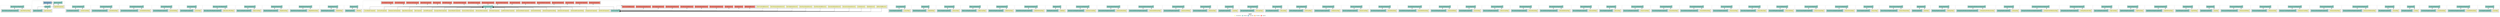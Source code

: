 digraph dependencies { node [shape="rect", style="filled", colorscheme=set312]; ranksep=0.4; compound=false; remincross=true; splines=true; splines=ortho; rankdir=LR; rankdir=TB; rankdir=BT; label=<<table BORDER="0"> <tr> <td colspan="5" align="center"><b>Legend</b></td> </tr> <tr> <td> <table BORDER="0"> <tr> <td bgcolor="#ffffb3" width="20"></td> <td>  Declarations</td> </tr> </table> </td> <td> <table BORDER="0"> <tr> <td bgcolor="#8dd3c7" width="20"></td> <td>  Module</td> </tr> </table> </td> <td> <table BORDER="0"> <tr> <td bgcolor="#80b1d3" width="20"></td> <td>  Bootstrap</td> </tr> </table> </td> <td> <table BORDER="0"> <tr> <td bgcolor="#fdb462" width="20"></td> <td>  Providers</td> </tr> </table> </td> <td> <table BORDER="0"> <tr> <td bgcolor="#fb8072" width="20"></td> <td>  Exports</td> </tr> </table> </td> </tr></table>>; ratio=compress; fontname="sans-serif";  subgraph "cluster_AboutTheProjectPageModule" { label=""; style="dotted";node [shape="folder", fillcolor=1]; subgraph cluster_AboutTheProjectPageModule_declarations { style="solid";node [style="filled", shape="rect"]; node [fillcolor=2]; "AboutTheProjectPage"; }  "AboutTheProjectPage" -> "AboutTheProjectPageModule" [style="solid", lhead="cluster_AboutTheProjectPageModule" ltail="cluster_AboutTheProjectPageModule_declarations"]; subgraph "cluster_AboutTheProjectPageModule_AboutTheProjectPage_providers" { style="solid";  }    subgraph cluster_AboutTheProjectPageModule_imports { style="solid"; node [style="filled", fillcolor=1, shape="rect"];    "AboutTheProjectPageRoutingModule" [label="AboutTheProjectPageRoutingModule", shape="folder"];   }    "AboutTheProjectPageRoutingModule" -> "AboutTheProjectPageModule" [lhead="cluster_AboutTheProjectPageModule", ltail="cluster_AboutTheProjectPageModule_imports"];     subgraph cluster_AboutTheProjectPageModule_exports { style="solid";node [style="filled", fillcolor=4, shape="rect"];}    subgraph cluster_AboutTheProjectPageModule_bootstrap { style="solid"; node [style="filled", fillcolor=5, shape="rect"];  }    subgraph cluster_AboutTheProjectPageModule_providers { style="solid"; node [style="filled", fillcolor=6, shape="rect"];   }     }  subgraph "cluster_AboutTheProjectPageRoutingModule" { label=""; style="dotted";node [shape="folder", fillcolor=1]; subgraph cluster_AboutTheProjectPageRoutingModule_declarations { style="solid";node [style="filled", shape="rect"]; }    subgraph cluster_AboutTheProjectPageRoutingModule_imports { style="solid"; node [style="filled", fillcolor=1, shape="rect"];   }     subgraph cluster_AboutTheProjectPageRoutingModule_exports { style="solid";node [style="filled", fillcolor=4, shape="rect"];}    subgraph cluster_AboutTheProjectPageRoutingModule_bootstrap { style="solid"; node [style="filled", fillcolor=5, shape="rect"];  }    subgraph cluster_AboutTheProjectPageRoutingModule_providers { style="solid"; node [style="filled", fillcolor=6, shape="rect"];   }     }  subgraph "cluster_AppModule" { label=""; style="dotted";node [shape="folder", fillcolor=1]; subgraph cluster_AppModule_declarations { style="solid";node [style="filled", shape="rect"]; node [fillcolor=2]; "AppComponent"; }  "AppComponent" -> "AppModule" [style="solid", lhead="cluster_AppModule" ltail="cluster_AppModule_declarations"]; subgraph "cluster_AppModule_AppComponent_providers" { style="solid";  }    subgraph cluster_AppModule_imports { style="solid"; node [style="filled", fillcolor=1, shape="rect"];    "AppRoutingModule" [label="AppRoutingModule", shape="folder"];   }    "AppRoutingModule" -> "AppModule" [lhead="cluster_AppModule", ltail="cluster_AppModule_imports"];     subgraph cluster_AppModule_exports { style="solid";node [style="filled", fillcolor=4, shape="rect"];}    subgraph cluster_AppModule_bootstrap { style="solid"; node [style="filled", fillcolor=5, shape="rect"];  "AppComponent " [label="AppComponent ", shape="rect"]  }  "AppModule" -> "AppComponent " [style="dotted", lhead="cluster_AppModule_bootstrap" ltail="cluster_AppModule"];    subgraph cluster_AppModule_providers { style="solid"; node [style="filled", fillcolor=6, shape="rect"];   }     }  subgraph "cluster_AppRoutingModule" { label=""; style="dotted";node [shape="folder", fillcolor=1]; subgraph cluster_AppRoutingModule_declarations { style="solid";node [style="filled", shape="rect"]; }    subgraph cluster_AppRoutingModule_imports { style="solid"; node [style="filled", fillcolor=1, shape="rect"];   }     subgraph cluster_AppRoutingModule_exports { style="solid";node [style="filled", fillcolor=4, shape="rect"];}    subgraph cluster_AppRoutingModule_bootstrap { style="solid"; node [style="filled", fillcolor=5, shape="rect"];  }    subgraph cluster_AppRoutingModule_providers { style="solid"; node [style="filled", fillcolor=6, shape="rect"];   }     }  subgraph "cluster_AppServerModule" { label=""; style="dotted";node [shape="folder", fillcolor=1]; subgraph cluster_AppServerModule_declarations { style="solid";node [style="filled", shape="rect"]; node [fillcolor=2]; "AppShellComponent"; }  "AppShellComponent" -> "AppServerModule" [style="solid", lhead="cluster_AppServerModule" ltail="cluster_AppServerModule_declarations"]; subgraph "cluster_AppServerModule_AppShellComponent_providers" { style="solid";  }    subgraph cluster_AppServerModule_imports { style="solid"; node [style="filled", fillcolor=1, shape="rect"];    "AppModule" [label="AppModule", shape="folder"];   }    "AppModule" -> "AppServerModule" [lhead="cluster_AppServerModule", ltail="cluster_AppServerModule_imports"];     subgraph cluster_AppServerModule_exports { style="solid";node [style="filled", fillcolor=4, shape="rect"];}    subgraph cluster_AppServerModule_bootstrap { style="solid"; node [style="filled", fillcolor=5, shape="rect"];  "AppComponent " [label="AppComponent ", shape="rect"]  }  "AppServerModule" -> "AppComponent " [style="dotted", lhead="cluster_AppServerModule_bootstrap" ltail="cluster_AppServerModule"];    subgraph cluster_AppServerModule_providers { style="solid"; node [style="filled", fillcolor=6, shape="rect"];   }     }  subgraph "cluster_ArticleCreatePageModule" { label=""; style="dotted";node [shape="folder", fillcolor=1]; subgraph cluster_ArticleCreatePageModule_declarations { style="solid";node [style="filled", shape="rect"]; node [fillcolor=2]; "ArticleCreatePage"; }  "ArticleCreatePage" -> "ArticleCreatePageModule" [style="solid", lhead="cluster_ArticleCreatePageModule" ltail="cluster_ArticleCreatePageModule_declarations"]; subgraph "cluster_ArticleCreatePageModule_ArticleCreatePage_providers" { style="solid";  }    subgraph cluster_ArticleCreatePageModule_imports { style="solid"; node [style="filled", fillcolor=1, shape="rect"];    "CreatePageRoutingModule" [label="CreatePageRoutingModule", shape="folder"];   }    "CreatePageRoutingModule" -> "ArticleCreatePageModule" [lhead="cluster_ArticleCreatePageModule", ltail="cluster_ArticleCreatePageModule_imports"];     subgraph cluster_ArticleCreatePageModule_exports { style="solid";node [style="filled", fillcolor=4, shape="rect"];}    subgraph cluster_ArticleCreatePageModule_bootstrap { style="solid"; node [style="filled", fillcolor=5, shape="rect"];  }    subgraph cluster_ArticleCreatePageModule_providers { style="solid"; node [style="filled", fillcolor=6, shape="rect"];   }     }  subgraph "cluster_ArticleDetailsPageModule" { label=""; style="dotted";node [shape="folder", fillcolor=1]; subgraph cluster_ArticleDetailsPageModule_declarations { style="solid";node [style="filled", shape="rect"]; node [fillcolor=2]; "ArticleDetailsPage"; }  "ArticleDetailsPage" -> "ArticleDetailsPageModule" [style="solid", lhead="cluster_ArticleDetailsPageModule" ltail="cluster_ArticleDetailsPageModule_declarations"]; subgraph "cluster_ArticleDetailsPageModule_ArticleDetailsPage_providers" { style="solid";  }    subgraph cluster_ArticleDetailsPageModule_imports { style="solid"; node [style="filled", fillcolor=1, shape="rect"];    "ArticleDetailsPageRoutingModule" [label="ArticleDetailsPageRoutingModule", shape="folder"];   }    "ArticleDetailsPageRoutingModule" -> "ArticleDetailsPageModule" [lhead="cluster_ArticleDetailsPageModule", ltail="cluster_ArticleDetailsPageModule_imports"];     subgraph cluster_ArticleDetailsPageModule_exports { style="solid";node [style="filled", fillcolor=4, shape="rect"];}    subgraph cluster_ArticleDetailsPageModule_bootstrap { style="solid"; node [style="filled", fillcolor=5, shape="rect"];  }    subgraph cluster_ArticleDetailsPageModule_providers { style="solid"; node [style="filled", fillcolor=6, shape="rect"];   }     }  subgraph "cluster_ArticleDetailsPageRoutingModule" { label=""; style="dotted";node [shape="folder", fillcolor=1]; subgraph cluster_ArticleDetailsPageRoutingModule_declarations { style="solid";node [style="filled", shape="rect"]; }    subgraph cluster_ArticleDetailsPageRoutingModule_imports { style="solid"; node [style="filled", fillcolor=1, shape="rect"];   }     subgraph cluster_ArticleDetailsPageRoutingModule_exports { style="solid";node [style="filled", fillcolor=4, shape="rect"];}    subgraph cluster_ArticleDetailsPageRoutingModule_bootstrap { style="solid"; node [style="filled", fillcolor=5, shape="rect"];  }    subgraph cluster_ArticleDetailsPageRoutingModule_providers { style="solid"; node [style="filled", fillcolor=6, shape="rect"];   }     }  subgraph "cluster_ArticleEditDetailsPageModule" { label=""; style="dotted";node [shape="folder", fillcolor=1]; subgraph cluster_ArticleEditDetailsPageModule_declarations { style="solid";node [style="filled", shape="rect"]; node [fillcolor=2]; "ArticleEditDetailsPage"; }  "ArticleEditDetailsPage" -> "ArticleEditDetailsPageModule" [style="solid", lhead="cluster_ArticleEditDetailsPageModule" ltail="cluster_ArticleEditDetailsPageModule_declarations"]; subgraph "cluster_ArticleEditDetailsPageModule_ArticleEditDetailsPage_providers" { style="solid";  }    subgraph cluster_ArticleEditDetailsPageModule_imports { style="solid"; node [style="filled", fillcolor=1, shape="rect"];    "ArticleEditDetailsPageRoutingModule" [label="ArticleEditDetailsPageRoutingModule", shape="folder"];   }    "ArticleEditDetailsPageRoutingModule" -> "ArticleEditDetailsPageModule" [lhead="cluster_ArticleEditDetailsPageModule", ltail="cluster_ArticleEditDetailsPageModule_imports"];     subgraph cluster_ArticleEditDetailsPageModule_exports { style="solid";node [style="filled", fillcolor=4, shape="rect"];}    subgraph cluster_ArticleEditDetailsPageModule_bootstrap { style="solid"; node [style="filled", fillcolor=5, shape="rect"];  }    subgraph cluster_ArticleEditDetailsPageModule_providers { style="solid"; node [style="filled", fillcolor=6, shape="rect"];   }     }  subgraph "cluster_ArticleEditDetailsPageRoutingModule" { label=""; style="dotted";node [shape="folder", fillcolor=1]; subgraph cluster_ArticleEditDetailsPageRoutingModule_declarations { style="solid";node [style="filled", shape="rect"]; }    subgraph cluster_ArticleEditDetailsPageRoutingModule_imports { style="solid"; node [style="filled", fillcolor=1, shape="rect"];   }     subgraph cluster_ArticleEditDetailsPageRoutingModule_exports { style="solid";node [style="filled", fillcolor=4, shape="rect"];}    subgraph cluster_ArticleEditDetailsPageRoutingModule_bootstrap { style="solid"; node [style="filled", fillcolor=5, shape="rect"];  }    subgraph cluster_ArticleEditDetailsPageRoutingModule_providers { style="solid"; node [style="filled", fillcolor=6, shape="rect"];   }     }  subgraph "cluster_ArticlesEditPageModule" { label=""; style="dotted";node [shape="folder", fillcolor=1]; subgraph cluster_ArticlesEditPageModule_declarations { style="solid";node [style="filled", shape="rect"]; node [fillcolor=2]; "ArticlesEditPage"; }  "ArticlesEditPage" -> "ArticlesEditPageModule" [style="solid", lhead="cluster_ArticlesEditPageModule" ltail="cluster_ArticlesEditPageModule_declarations"]; subgraph "cluster_ArticlesEditPageModule_ArticlesEditPage_providers" { style="solid";  }    subgraph cluster_ArticlesEditPageModule_imports { style="solid"; node [style="filled", fillcolor=1, shape="rect"];    "ArticlesEditPageRoutingModule" [label="ArticlesEditPageRoutingModule", shape="folder"];   }    "ArticlesEditPageRoutingModule" -> "ArticlesEditPageModule" [lhead="cluster_ArticlesEditPageModule", ltail="cluster_ArticlesEditPageModule_imports"];     subgraph cluster_ArticlesEditPageModule_exports { style="solid";node [style="filled", fillcolor=4, shape="rect"];}    subgraph cluster_ArticlesEditPageModule_bootstrap { style="solid"; node [style="filled", fillcolor=5, shape="rect"];  }    subgraph cluster_ArticlesEditPageModule_providers { style="solid"; node [style="filled", fillcolor=6, shape="rect"];   }     }  subgraph "cluster_ArticlesEditPageRoutingModule" { label=""; style="dotted";node [shape="folder", fillcolor=1]; subgraph cluster_ArticlesEditPageRoutingModule_declarations { style="solid";node [style="filled", shape="rect"]; }    subgraph cluster_ArticlesEditPageRoutingModule_imports { style="solid"; node [style="filled", fillcolor=1, shape="rect"];   }     subgraph cluster_ArticlesEditPageRoutingModule_exports { style="solid";node [style="filled", fillcolor=4, shape="rect"];}    subgraph cluster_ArticlesEditPageRoutingModule_bootstrap { style="solid"; node [style="filled", fillcolor=5, shape="rect"];  }    subgraph cluster_ArticlesEditPageRoutingModule_providers { style="solid"; node [style="filled", fillcolor=6, shape="rect"];   }     }  subgraph "cluster_ArticlesPageModule" { label=""; style="dotted";node [shape="folder", fillcolor=1]; subgraph cluster_ArticlesPageModule_declarations { style="solid";node [style="filled", shape="rect"]; node [fillcolor=2]; "ArticlesPage"; }  "ArticlesPage" -> "ArticlesPageModule" [style="solid", lhead="cluster_ArticlesPageModule" ltail="cluster_ArticlesPageModule_declarations"]; subgraph "cluster_ArticlesPageModule_ArticlesPage_providers" { style="solid";  }    subgraph cluster_ArticlesPageModule_imports { style="solid"; node [style="filled", fillcolor=1, shape="rect"];    "ArticlesPageRoutingModule" [label="ArticlesPageRoutingModule", shape="folder"];   }    "ArticlesPageRoutingModule" -> "ArticlesPageModule" [lhead="cluster_ArticlesPageModule", ltail="cluster_ArticlesPageModule_imports"];     subgraph cluster_ArticlesPageModule_exports { style="solid";node [style="filled", fillcolor=4, shape="rect"];}    subgraph cluster_ArticlesPageModule_bootstrap { style="solid"; node [style="filled", fillcolor=5, shape="rect"];  }    subgraph cluster_ArticlesPageModule_providers { style="solid"; node [style="filled", fillcolor=6, shape="rect"];   }     }  subgraph "cluster_ArticlesPageRoutingModule" { label=""; style="dotted";node [shape="folder", fillcolor=1]; subgraph cluster_ArticlesPageRoutingModule_declarations { style="solid";node [style="filled", shape="rect"]; }    subgraph cluster_ArticlesPageRoutingModule_imports { style="solid"; node [style="filled", fillcolor=1, shape="rect"];   }     subgraph cluster_ArticlesPageRoutingModule_exports { style="solid";node [style="filled", fillcolor=4, shape="rect"];}    subgraph cluster_ArticlesPageRoutingModule_bootstrap { style="solid"; node [style="filled", fillcolor=5, shape="rect"];  }    subgraph cluster_ArticlesPageRoutingModule_providers { style="solid"; node [style="filled", fillcolor=6, shape="rect"];   }     }  subgraph "cluster_BlessednessOfGodPageModule" { label=""; style="dotted";node [shape="folder", fillcolor=1]; subgraph cluster_BlessednessOfGodPageModule_declarations { style="solid";node [style="filled", shape="rect"]; node [fillcolor=2]; "BlessednessOfGodPage"; }  "BlessednessOfGodPage" -> "BlessednessOfGodPageModule" [style="solid", lhead="cluster_BlessednessOfGodPageModule" ltail="cluster_BlessednessOfGodPageModule_declarations"]; subgraph "cluster_BlessednessOfGodPageModule_BlessednessOfGodPage_providers" { style="solid";  }    subgraph cluster_BlessednessOfGodPageModule_imports { style="solid"; node [style="filled", fillcolor=1, shape="rect"];    "BlessednessOfGodPageRoutingModule" [label="BlessednessOfGodPageRoutingModule", shape="folder"];   }    "BlessednessOfGodPageRoutingModule" -> "BlessednessOfGodPageModule" [lhead="cluster_BlessednessOfGodPageModule", ltail="cluster_BlessednessOfGodPageModule_imports"];     subgraph cluster_BlessednessOfGodPageModule_exports { style="solid";node [style="filled", fillcolor=4, shape="rect"];}    subgraph cluster_BlessednessOfGodPageModule_bootstrap { style="solid"; node [style="filled", fillcolor=5, shape="rect"];  }    subgraph cluster_BlessednessOfGodPageModule_providers { style="solid"; node [style="filled", fillcolor=6, shape="rect"];   }     }  subgraph "cluster_BlessednessOfGodPageRoutingModule" { label=""; style="dotted";node [shape="folder", fillcolor=1]; subgraph cluster_BlessednessOfGodPageRoutingModule_declarations { style="solid";node [style="filled", shape="rect"]; }    subgraph cluster_BlessednessOfGodPageRoutingModule_imports { style="solid"; node [style="filled", fillcolor=1, shape="rect"];   }     subgraph cluster_BlessednessOfGodPageRoutingModule_exports { style="solid";node [style="filled", fillcolor=4, shape="rect"];}    subgraph cluster_BlessednessOfGodPageRoutingModule_bootstrap { style="solid"; node [style="filled", fillcolor=5, shape="rect"];  }    subgraph cluster_BlessednessOfGodPageRoutingModule_providers { style="solid"; node [style="filled", fillcolor=6, shape="rect"];   }     }  subgraph "cluster_BlogCreatePageModule" { label=""; style="dotted";node [shape="folder", fillcolor=1]; subgraph cluster_BlogCreatePageModule_declarations { style="solid";node [style="filled", shape="rect"]; node [fillcolor=2]; "BlogCreatePage"; }  "BlogCreatePage" -> "BlogCreatePageModule" [style="solid", lhead="cluster_BlogCreatePageModule" ltail="cluster_BlogCreatePageModule_declarations"]; subgraph "cluster_BlogCreatePageModule_BlogCreatePage_providers" { style="solid";  }    subgraph cluster_BlogCreatePageModule_imports { style="solid"; node [style="filled", fillcolor=1, shape="rect"];    "BlogCreatePageRoutingModule" [label="BlogCreatePageRoutingModule", shape="folder"];   }    "BlogCreatePageRoutingModule" -> "BlogCreatePageModule" [lhead="cluster_BlogCreatePageModule", ltail="cluster_BlogCreatePageModule_imports"];     subgraph cluster_BlogCreatePageModule_exports { style="solid";node [style="filled", fillcolor=4, shape="rect"];}    subgraph cluster_BlogCreatePageModule_bootstrap { style="solid"; node [style="filled", fillcolor=5, shape="rect"];  }    subgraph cluster_BlogCreatePageModule_providers { style="solid"; node [style="filled", fillcolor=6, shape="rect"];   }     }  subgraph "cluster_BlogCreatePageRoutingModule" { label=""; style="dotted";node [shape="folder", fillcolor=1]; subgraph cluster_BlogCreatePageRoutingModule_declarations { style="solid";node [style="filled", shape="rect"]; }    subgraph cluster_BlogCreatePageRoutingModule_imports { style="solid"; node [style="filled", fillcolor=1, shape="rect"];   }     subgraph cluster_BlogCreatePageRoutingModule_exports { style="solid";node [style="filled", fillcolor=4, shape="rect"];}    subgraph cluster_BlogCreatePageRoutingModule_bootstrap { style="solid"; node [style="filled", fillcolor=5, shape="rect"];  }    subgraph cluster_BlogCreatePageRoutingModule_providers { style="solid"; node [style="filled", fillcolor=6, shape="rect"];   }     }  subgraph "cluster_BlogDetailsPageModule" { label=""; style="dotted";node [shape="folder", fillcolor=1]; subgraph cluster_BlogDetailsPageModule_declarations { style="solid";node [style="filled", shape="rect"]; node [fillcolor=2]; "BlogDetailsPage"; }  "BlogDetailsPage" -> "BlogDetailsPageModule" [style="solid", lhead="cluster_BlogDetailsPageModule" ltail="cluster_BlogDetailsPageModule_declarations"]; subgraph "cluster_BlogDetailsPageModule_BlogDetailsPage_providers" { style="solid";  }    subgraph cluster_BlogDetailsPageModule_imports { style="solid"; node [style="filled", fillcolor=1, shape="rect"];    "BlogDetailsPageRoutingModule" [label="BlogDetailsPageRoutingModule", shape="folder"];   }    "BlogDetailsPageRoutingModule" -> "BlogDetailsPageModule" [lhead="cluster_BlogDetailsPageModule", ltail="cluster_BlogDetailsPageModule_imports"];     subgraph cluster_BlogDetailsPageModule_exports { style="solid";node [style="filled", fillcolor=4, shape="rect"];}    subgraph cluster_BlogDetailsPageModule_bootstrap { style="solid"; node [style="filled", fillcolor=5, shape="rect"];  }    subgraph cluster_BlogDetailsPageModule_providers { style="solid"; node [style="filled", fillcolor=6, shape="rect"];   }     }  subgraph "cluster_BlogDetailsPageRoutingModule" { label=""; style="dotted";node [shape="folder", fillcolor=1]; subgraph cluster_BlogDetailsPageRoutingModule_declarations { style="solid";node [style="filled", shape="rect"]; }    subgraph cluster_BlogDetailsPageRoutingModule_imports { style="solid"; node [style="filled", fillcolor=1, shape="rect"];   }     subgraph cluster_BlogDetailsPageRoutingModule_exports { style="solid";node [style="filled", fillcolor=4, shape="rect"];}    subgraph cluster_BlogDetailsPageRoutingModule_bootstrap { style="solid"; node [style="filled", fillcolor=5, shape="rect"];  }    subgraph cluster_BlogDetailsPageRoutingModule_providers { style="solid"; node [style="filled", fillcolor=6, shape="rect"];   }     }  subgraph "cluster_BlogEditDetailsPageModule" { label=""; style="dotted";node [shape="folder", fillcolor=1]; subgraph cluster_BlogEditDetailsPageModule_declarations { style="solid";node [style="filled", shape="rect"]; node [fillcolor=2]; "BlogEditDetailsPage"; }  "BlogEditDetailsPage" -> "BlogEditDetailsPageModule" [style="solid", lhead="cluster_BlogEditDetailsPageModule" ltail="cluster_BlogEditDetailsPageModule_declarations"]; subgraph "cluster_BlogEditDetailsPageModule_BlogEditDetailsPage_providers" { style="solid";  }    subgraph cluster_BlogEditDetailsPageModule_imports { style="solid"; node [style="filled", fillcolor=1, shape="rect"];    "BlogEditDetailsPageRoutingModule" [label="BlogEditDetailsPageRoutingModule", shape="folder"];   }    "BlogEditDetailsPageRoutingModule" -> "BlogEditDetailsPageModule" [lhead="cluster_BlogEditDetailsPageModule", ltail="cluster_BlogEditDetailsPageModule_imports"];     subgraph cluster_BlogEditDetailsPageModule_exports { style="solid";node [style="filled", fillcolor=4, shape="rect"];}    subgraph cluster_BlogEditDetailsPageModule_bootstrap { style="solid"; node [style="filled", fillcolor=5, shape="rect"];  }    subgraph cluster_BlogEditDetailsPageModule_providers { style="solid"; node [style="filled", fillcolor=6, shape="rect"];   }     }  subgraph "cluster_BlogEditDetailsPageRoutingModule" { label=""; style="dotted";node [shape="folder", fillcolor=1]; subgraph cluster_BlogEditDetailsPageRoutingModule_declarations { style="solid";node [style="filled", shape="rect"]; }    subgraph cluster_BlogEditDetailsPageRoutingModule_imports { style="solid"; node [style="filled", fillcolor=1, shape="rect"];   }     subgraph cluster_BlogEditDetailsPageRoutingModule_exports { style="solid";node [style="filled", fillcolor=4, shape="rect"];}    subgraph cluster_BlogEditDetailsPageRoutingModule_bootstrap { style="solid"; node [style="filled", fillcolor=5, shape="rect"];  }    subgraph cluster_BlogEditDetailsPageRoutingModule_providers { style="solid"; node [style="filled", fillcolor=6, shape="rect"];   }     }  subgraph "cluster_BlogEditPageModule" { label=""; style="dotted";node [shape="folder", fillcolor=1]; subgraph cluster_BlogEditPageModule_declarations { style="solid";node [style="filled", shape="rect"]; node [fillcolor=2]; "BlogEditPage"; }  "BlogEditPage" -> "BlogEditPageModule" [style="solid", lhead="cluster_BlogEditPageModule" ltail="cluster_BlogEditPageModule_declarations"]; subgraph "cluster_BlogEditPageModule_BlogEditPage_providers" { style="solid";  }    subgraph cluster_BlogEditPageModule_imports { style="solid"; node [style="filled", fillcolor=1, shape="rect"];    "BlogEditPageRoutingModule" [label="BlogEditPageRoutingModule", shape="folder"];   }    "BlogEditPageRoutingModule" -> "BlogEditPageModule" [lhead="cluster_BlogEditPageModule", ltail="cluster_BlogEditPageModule_imports"];     subgraph cluster_BlogEditPageModule_exports { style="solid";node [style="filled", fillcolor=4, shape="rect"];}    subgraph cluster_BlogEditPageModule_bootstrap { style="solid"; node [style="filled", fillcolor=5, shape="rect"];  }    subgraph cluster_BlogEditPageModule_providers { style="solid"; node [style="filled", fillcolor=6, shape="rect"];   }     }  subgraph "cluster_BlogEditPageRoutingModule" { label=""; style="dotted";node [shape="folder", fillcolor=1]; subgraph cluster_BlogEditPageRoutingModule_declarations { style="solid";node [style="filled", shape="rect"]; }    subgraph cluster_BlogEditPageRoutingModule_imports { style="solid"; node [style="filled", fillcolor=1, shape="rect"];   }     subgraph cluster_BlogEditPageRoutingModule_exports { style="solid";node [style="filled", fillcolor=4, shape="rect"];}    subgraph cluster_BlogEditPageRoutingModule_bootstrap { style="solid"; node [style="filled", fillcolor=5, shape="rect"];  }    subgraph cluster_BlogEditPageRoutingModule_providers { style="solid"; node [style="filled", fillcolor=6, shape="rect"];   }     }  subgraph "cluster_BlogPageModule" { label=""; style="dotted";node [shape="folder", fillcolor=1]; subgraph cluster_BlogPageModule_declarations { style="solid";node [style="filled", shape="rect"]; node [fillcolor=2]; "BlogPage"; }  "BlogPage" -> "BlogPageModule" [style="solid", lhead="cluster_BlogPageModule" ltail="cluster_BlogPageModule_declarations"]; subgraph "cluster_BlogPageModule_BlogPage_providers" { style="solid";  }    subgraph cluster_BlogPageModule_imports { style="solid"; node [style="filled", fillcolor=1, shape="rect"];    "BlogRoutingModule" [label="BlogRoutingModule", shape="folder"];   }    "BlogRoutingModule" -> "BlogPageModule" [lhead="cluster_BlogPageModule", ltail="cluster_BlogPageModule_imports"];     subgraph cluster_BlogPageModule_exports { style="solid";node [style="filled", fillcolor=4, shape="rect"];}    subgraph cluster_BlogPageModule_bootstrap { style="solid"; node [style="filled", fillcolor=5, shape="rect"];  }    subgraph cluster_BlogPageModule_providers { style="solid"; node [style="filled", fillcolor=6, shape="rect"];   }     }  subgraph "cluster_BlogRoutingModule" { label=""; style="dotted";node [shape="folder", fillcolor=1]; subgraph cluster_BlogRoutingModule_declarations { style="solid";node [style="filled", shape="rect"]; }    subgraph cluster_BlogRoutingModule_imports { style="solid"; node [style="filled", fillcolor=1, shape="rect"];   }     subgraph cluster_BlogRoutingModule_exports { style="solid";node [style="filled", fillcolor=4, shape="rect"];}    subgraph cluster_BlogRoutingModule_bootstrap { style="solid"; node [style="filled", fillcolor=5, shape="rect"];  }    subgraph cluster_BlogRoutingModule_providers { style="solid"; node [style="filled", fillcolor=6, shape="rect"];   }     }  subgraph "cluster_ComponentsModule" { label=""; style="dotted";node [shape="folder", fillcolor=1]; subgraph cluster_ComponentsModule_declarations { style="solid";node [style="filled", shape="rect"]; node [fillcolor=2]; "ArticleCardComponent"; node [fillcolor=2]; "ChangeAvatarComponent"; node [fillcolor=2]; "IntentionAddCommentDialog"; node [fillcolor=2]; "IntentionCardComponent"; node [fillcolor=2]; "IntentionChangeStatusDialog"; node [fillcolor=2]; "IntentionDeleteDialog"; node [fillcolor=2]; "IntentionsHeaderComponent"; node [fillcolor=2]; "LoadNewestItemsComponent"; node [fillcolor=2]; "NoContentComponent"; node [fillcolor=2]; "PatronListItemComponent"; node [fillcolor=2]; "PrayerListItemComponent"; node [fillcolor=2]; "PrayersHeaderComponent"; node [fillcolor=2]; "PrayingListItemComponent"; node [fillcolor=2]; "SeoStuffComponent"; node [fillcolor=2]; "TabsComponent"; node [fillcolor=2]; "TagListItemComponent"; node [fillcolor=2]; "TestimonyCardComponent"; node [fillcolor=2]; "UserCardComponent"; node [fillcolor=2]; "UsersHeaderComponent"; }  "ArticleCardComponent" -> "ComponentsModule" [style="solid", lhead="cluster_ComponentsModule" ltail="cluster_ComponentsModule_declarations"]; subgraph "cluster_ComponentsModule_ArticleCardComponent_providers" { style="solid";  }  "ChangeAvatarComponent" -> "ComponentsModule" [style="solid", lhead="cluster_ComponentsModule" ltail="cluster_ComponentsModule_declarations"]; subgraph "cluster_ComponentsModule_ChangeAvatarComponent_providers" { style="solid";  }  "IntentionAddCommentDialog" -> "ComponentsModule" [style="solid", lhead="cluster_ComponentsModule" ltail="cluster_ComponentsModule_declarations"]; subgraph "cluster_ComponentsModule_IntentionAddCommentDialog_providers" { style="solid";  }  "IntentionCardComponent" -> "ComponentsModule" [style="solid", lhead="cluster_ComponentsModule" ltail="cluster_ComponentsModule_declarations"]; subgraph "cluster_ComponentsModule_IntentionCardComponent_providers" { style="solid";  }  "IntentionChangeStatusDialog" -> "ComponentsModule" [style="solid", lhead="cluster_ComponentsModule" ltail="cluster_ComponentsModule_declarations"]; subgraph "cluster_ComponentsModule_IntentionChangeStatusDialog_providers" { style="solid";  }  "IntentionDeleteDialog" -> "ComponentsModule" [style="solid", lhead="cluster_ComponentsModule" ltail="cluster_ComponentsModule_declarations"]; subgraph "cluster_ComponentsModule_IntentionDeleteDialog_providers" { style="solid";  }  "IntentionsHeaderComponent" -> "ComponentsModule" [style="solid", lhead="cluster_ComponentsModule" ltail="cluster_ComponentsModule_declarations"]; subgraph "cluster_ComponentsModule_IntentionsHeaderComponent_providers" { style="solid";  }  "LoadNewestItemsComponent" -> "ComponentsModule" [style="solid", lhead="cluster_ComponentsModule" ltail="cluster_ComponentsModule_declarations"]; subgraph "cluster_ComponentsModule_LoadNewestItemsComponent_providers" { style="solid";  }  "NoContentComponent" -> "ComponentsModule" [style="solid", lhead="cluster_ComponentsModule" ltail="cluster_ComponentsModule_declarations"]; subgraph "cluster_ComponentsModule_NoContentComponent_providers" { style="solid";  }  "PatronListItemComponent" -> "ComponentsModule" [style="solid", lhead="cluster_ComponentsModule" ltail="cluster_ComponentsModule_declarations"]; subgraph "cluster_ComponentsModule_PatronListItemComponent_providers" { style="solid";  }  "PrayerListItemComponent" -> "ComponentsModule" [style="solid", lhead="cluster_ComponentsModule" ltail="cluster_ComponentsModule_declarations"]; subgraph "cluster_ComponentsModule_PrayerListItemComponent_providers" { style="solid";  }  "PrayersHeaderComponent" -> "ComponentsModule" [style="solid", lhead="cluster_ComponentsModule" ltail="cluster_ComponentsModule_declarations"]; subgraph "cluster_ComponentsModule_PrayersHeaderComponent_providers" { style="solid";  }  "PrayingListItemComponent" -> "ComponentsModule" [style="solid", lhead="cluster_ComponentsModule" ltail="cluster_ComponentsModule_declarations"]; subgraph "cluster_ComponentsModule_PrayingListItemComponent_providers" { style="solid";  }  "SeoStuffComponent" -> "ComponentsModule" [style="solid", lhead="cluster_ComponentsModule" ltail="cluster_ComponentsModule_declarations"]; subgraph "cluster_ComponentsModule_SeoStuffComponent_providers" { style="solid";  }  "TabsComponent" -> "ComponentsModule" [style="solid", lhead="cluster_ComponentsModule" ltail="cluster_ComponentsModule_declarations"]; subgraph "cluster_ComponentsModule_TabsComponent_providers" { style="solid";  }  "TagListItemComponent" -> "ComponentsModule" [style="solid", lhead="cluster_ComponentsModule" ltail="cluster_ComponentsModule_declarations"]; subgraph "cluster_ComponentsModule_TagListItemComponent_providers" { style="solid";  }  "TestimonyCardComponent" -> "ComponentsModule" [style="solid", lhead="cluster_ComponentsModule" ltail="cluster_ComponentsModule_declarations"]; subgraph "cluster_ComponentsModule_TestimonyCardComponent_providers" { style="solid";  }  "UserCardComponent" -> "ComponentsModule" [style="solid", lhead="cluster_ComponentsModule" ltail="cluster_ComponentsModule_declarations"]; subgraph "cluster_ComponentsModule_UserCardComponent_providers" { style="solid";  }  "UsersHeaderComponent" -> "ComponentsModule" [style="solid", lhead="cluster_ComponentsModule" ltail="cluster_ComponentsModule_declarations"]; subgraph "cluster_ComponentsModule_UsersHeaderComponent_providers" { style="solid";  }    subgraph cluster_ComponentsModule_imports { style="solid"; node [style="filled", fillcolor=1, shape="rect"];    "DirectivesModule" [label="DirectivesModule", shape="folder"];   }    "DirectivesModule" -> "ComponentsModule" [lhead="cluster_ComponentsModule", ltail="cluster_ComponentsModule_imports"];     subgraph cluster_ComponentsModule_exports { style="solid";node [style="filled", fillcolor=4, shape="rect"];"ArticleCardComponent " [label="ArticleCardComponent ", shape="rect"]"ChangeAvatarComponent " [label="ChangeAvatarComponent ", shape="rect"]"DirectivesModule " [label="DirectivesModule ", shape="rect"]"IntentionCardComponent " [label="IntentionCardComponent ", shape="rect"]"IntentionsHeaderComponent " [label="IntentionsHeaderComponent ", shape="rect"]"LoadNewestItemsComponent " [label="LoadNewestItemsComponent ", shape="rect"]"NoContentComponent " [label="NoContentComponent ", shape="rect"]"PatronListItemComponent " [label="PatronListItemComponent ", shape="rect"]"PrayerListItemComponent " [label="PrayerListItemComponent ", shape="rect"]"PrayersHeaderComponent " [label="PrayersHeaderComponent ", shape="rect"]"PrayingListItemComponent " [label="PrayingListItemComponent ", shape="rect"]"SeoStuffComponent " [label="SeoStuffComponent ", shape="rect"]"TabsComponent " [label="TabsComponent ", shape="rect"]"TagListItemComponent " [label="TagListItemComponent ", shape="rect"]"TestimonyCardComponent " [label="TestimonyCardComponent ", shape="rect"]"UserCardComponent " [label="UserCardComponent ", shape="rect"]"UsersHeaderComponent " [label="UsersHeaderComponent ", shape="rect"]}  "ComponentsModule" -> "ArticleCardComponent " [style="dashed", ltail="cluster_ComponentsModule" lhead="cluster_ComponentsModule_exports"];  "ComponentsModule" -> "ChangeAvatarComponent " [style="dashed", ltail="cluster_ComponentsModule" lhead="cluster_ComponentsModule_exports"];  "ComponentsModule" -> "DirectivesModule " [style="dashed", ltail="cluster_ComponentsModule" lhead="cluster_ComponentsModule_exports"];  "ComponentsModule" -> "IntentionCardComponent " [style="dashed", ltail="cluster_ComponentsModule" lhead="cluster_ComponentsModule_exports"];  "ComponentsModule" -> "IntentionsHeaderComponent " [style="dashed", ltail="cluster_ComponentsModule" lhead="cluster_ComponentsModule_exports"];  "ComponentsModule" -> "LoadNewestItemsComponent " [style="dashed", ltail="cluster_ComponentsModule" lhead="cluster_ComponentsModule_exports"];  "ComponentsModule" -> "NoContentComponent " [style="dashed", ltail="cluster_ComponentsModule" lhead="cluster_ComponentsModule_exports"];  "ComponentsModule" -> "PatronListItemComponent " [style="dashed", ltail="cluster_ComponentsModule" lhead="cluster_ComponentsModule_exports"];  "ComponentsModule" -> "PrayerListItemComponent " [style="dashed", ltail="cluster_ComponentsModule" lhead="cluster_ComponentsModule_exports"];  "ComponentsModule" -> "PrayersHeaderComponent " [style="dashed", ltail="cluster_ComponentsModule" lhead="cluster_ComponentsModule_exports"];  "ComponentsModule" -> "PrayingListItemComponent " [style="dashed", ltail="cluster_ComponentsModule" lhead="cluster_ComponentsModule_exports"];  "ComponentsModule" -> "SeoStuffComponent " [style="dashed", ltail="cluster_ComponentsModule" lhead="cluster_ComponentsModule_exports"];  "ComponentsModule" -> "TabsComponent " [style="dashed", ltail="cluster_ComponentsModule" lhead="cluster_ComponentsModule_exports"];  "ComponentsModule" -> "TagListItemComponent " [style="dashed", ltail="cluster_ComponentsModule" lhead="cluster_ComponentsModule_exports"];  "ComponentsModule" -> "TestimonyCardComponent " [style="dashed", ltail="cluster_ComponentsModule" lhead="cluster_ComponentsModule_exports"];  "ComponentsModule" -> "UserCardComponent " [style="dashed", ltail="cluster_ComponentsModule" lhead="cluster_ComponentsModule_exports"];  "ComponentsModule" -> "UsersHeaderComponent " [style="dashed", ltail="cluster_ComponentsModule" lhead="cluster_ComponentsModule_exports"];    subgraph cluster_ComponentsModule_bootstrap { style="solid"; node [style="filled", fillcolor=5, shape="rect"];  }    subgraph cluster_ComponentsModule_providers { style="solid"; node [style="filled", fillcolor=6, shape="rect"];   }     }  subgraph "cluster_ContactPageModule" { label=""; style="dotted";node [shape="folder", fillcolor=1]; subgraph cluster_ContactPageModule_declarations { style="solid";node [style="filled", shape="rect"]; node [fillcolor=2]; "ContactPage"; }  "ContactPage" -> "ContactPageModule" [style="solid", lhead="cluster_ContactPageModule" ltail="cluster_ContactPageModule_declarations"]; subgraph "cluster_ContactPageModule_ContactPage_providers" { style="solid";  }    subgraph cluster_ContactPageModule_imports { style="solid"; node [style="filled", fillcolor=1, shape="rect"];    "ContactPageRoutingModule" [label="ContactPageRoutingModule", shape="folder"];   }    "ContactPageRoutingModule" -> "ContactPageModule" [lhead="cluster_ContactPageModule", ltail="cluster_ContactPageModule_imports"];     subgraph cluster_ContactPageModule_exports { style="solid";node [style="filled", fillcolor=4, shape="rect"];}    subgraph cluster_ContactPageModule_bootstrap { style="solid"; node [style="filled", fillcolor=5, shape="rect"];  }    subgraph cluster_ContactPageModule_providers { style="solid"; node [style="filled", fillcolor=6, shape="rect"];   }     }  subgraph "cluster_ContactPageRoutingModule" { label=""; style="dotted";node [shape="folder", fillcolor=1]; subgraph cluster_ContactPageRoutingModule_declarations { style="solid";node [style="filled", shape="rect"]; }    subgraph cluster_ContactPageRoutingModule_imports { style="solid"; node [style="filled", fillcolor=1, shape="rect"];   }     subgraph cluster_ContactPageRoutingModule_exports { style="solid";node [style="filled", fillcolor=4, shape="rect"];}    subgraph cluster_ContactPageRoutingModule_bootstrap { style="solid"; node [style="filled", fillcolor=5, shape="rect"];  }    subgraph cluster_ContactPageRoutingModule_providers { style="solid"; node [style="filled", fillcolor=6, shape="rect"];   }     }  subgraph "cluster_CreatePageRoutingModule" { label=""; style="dotted";node [shape="folder", fillcolor=1]; subgraph cluster_CreatePageRoutingModule_declarations { style="solid";node [style="filled", shape="rect"]; }    subgraph cluster_CreatePageRoutingModule_imports { style="solid"; node [style="filled", fillcolor=1, shape="rect"];   }     subgraph cluster_CreatePageRoutingModule_exports { style="solid";node [style="filled", fillcolor=4, shape="rect"];}    subgraph cluster_CreatePageRoutingModule_bootstrap { style="solid"; node [style="filled", fillcolor=5, shape="rect"];  }    subgraph cluster_CreatePageRoutingModule_providers { style="solid"; node [style="filled", fillcolor=6, shape="rect"];   }     }  subgraph "cluster_DirectivesModule" { label=""; style="dotted";node [shape="folder", fillcolor=1]; subgraph cluster_DirectivesModule_declarations { style="solid";node [style="filled", shape="rect"]; node [fillcolor=2]; "AddSeoStuffDirective"; node [fillcolor=2]; "HasRoleDirective"; node [fillcolor=2]; "ScrollerDirective"; node [fillcolor=2]; "ShowActivityDetailsDirective"; node [fillcolor=2]; "ShowArticleDetailsDirective"; node [fillcolor=2]; "ShowPatronProfileDirective"; node [fillcolor=2]; "ShowPrayerDetailsDirective"; node [fillcolor=2]; "ShowTagDetailsDirective"; node [fillcolor=2]; "ShowTestimonyDetailsDirective"; node [fillcolor=2]; "ShowUserProfileDirective"; }  "AddSeoStuffDirective" -> "DirectivesModule" [style="solid", lhead="cluster_DirectivesModule" ltail="cluster_DirectivesModule_declarations"]; subgraph "cluster_DirectivesModule_AddSeoStuffDirective_providers" { style="solid";  }  "HasRoleDirective" -> "DirectivesModule" [style="solid", lhead="cluster_DirectivesModule" ltail="cluster_DirectivesModule_declarations"]; subgraph "cluster_DirectivesModule_HasRoleDirective_providers" { style="solid";  }  "ScrollerDirective" -> "DirectivesModule" [style="solid", lhead="cluster_DirectivesModule" ltail="cluster_DirectivesModule_declarations"]; subgraph "cluster_DirectivesModule_ScrollerDirective_providers" { style="solid";  }  "ShowActivityDetailsDirective" -> "DirectivesModule" [style="solid", lhead="cluster_DirectivesModule" ltail="cluster_DirectivesModule_declarations"]; subgraph "cluster_DirectivesModule_ShowActivityDetailsDirective_providers" { style="solid";  }  "ShowArticleDetailsDirective" -> "DirectivesModule" [style="solid", lhead="cluster_DirectivesModule" ltail="cluster_DirectivesModule_declarations"]; subgraph "cluster_DirectivesModule_ShowArticleDetailsDirective_providers" { style="solid";  }  "ShowPatronProfileDirective" -> "DirectivesModule" [style="solid", lhead="cluster_DirectivesModule" ltail="cluster_DirectivesModule_declarations"]; subgraph "cluster_DirectivesModule_ShowPatronProfileDirective_providers" { style="solid";  }  "ShowPrayerDetailsDirective" -> "DirectivesModule" [style="solid", lhead="cluster_DirectivesModule" ltail="cluster_DirectivesModule_declarations"]; subgraph "cluster_DirectivesModule_ShowPrayerDetailsDirective_providers" { style="solid";  }  "ShowTagDetailsDirective" -> "DirectivesModule" [style="solid", lhead="cluster_DirectivesModule" ltail="cluster_DirectivesModule_declarations"]; subgraph "cluster_DirectivesModule_ShowTagDetailsDirective_providers" { style="solid";  }  "ShowTestimonyDetailsDirective" -> "DirectivesModule" [style="solid", lhead="cluster_DirectivesModule" ltail="cluster_DirectivesModule_declarations"]; subgraph "cluster_DirectivesModule_ShowTestimonyDetailsDirective_providers" { style="solid";  }  "ShowUserProfileDirective" -> "DirectivesModule" [style="solid", lhead="cluster_DirectivesModule" ltail="cluster_DirectivesModule_declarations"]; subgraph "cluster_DirectivesModule_ShowUserProfileDirective_providers" { style="solid";  }    subgraph cluster_DirectivesModule_imports { style="solid"; node [style="filled", fillcolor=1, shape="rect"];   }     subgraph cluster_DirectivesModule_exports { style="solid";node [style="filled", fillcolor=4, shape="rect"];"AddSeoStuffDirective " [label="AddSeoStuffDirective ", shape="rect"]"HasRoleDirective " [label="HasRoleDirective ", shape="rect"]"ScrollerDirective " [label="ScrollerDirective ", shape="rect"]"ShowActivityDetailsDirective " [label="ShowActivityDetailsDirective ", shape="rect"]"ShowArticleDetailsDirective " [label="ShowArticleDetailsDirective ", shape="rect"]"ShowPatronProfileDirective " [label="ShowPatronProfileDirective ", shape="rect"]"ShowPrayerDetailsDirective " [label="ShowPrayerDetailsDirective ", shape="rect"]"ShowTagDetailsDirective " [label="ShowTagDetailsDirective ", shape="rect"]"ShowTestimonyDetailsDirective " [label="ShowTestimonyDetailsDirective ", shape="rect"]"ShowUserProfileDirective " [label="ShowUserProfileDirective ", shape="rect"]}  "DirectivesModule" -> "AddSeoStuffDirective " [style="dashed", ltail="cluster_DirectivesModule" lhead="cluster_DirectivesModule_exports"];  "DirectivesModule" -> "HasRoleDirective " [style="dashed", ltail="cluster_DirectivesModule" lhead="cluster_DirectivesModule_exports"];  "DirectivesModule" -> "ScrollerDirective " [style="dashed", ltail="cluster_DirectivesModule" lhead="cluster_DirectivesModule_exports"];  "DirectivesModule" -> "ShowActivityDetailsDirective " [style="dashed", ltail="cluster_DirectivesModule" lhead="cluster_DirectivesModule_exports"];  "DirectivesModule" -> "ShowArticleDetailsDirective " [style="dashed", ltail="cluster_DirectivesModule" lhead="cluster_DirectivesModule_exports"];  "DirectivesModule" -> "ShowPatronProfileDirective " [style="dashed", ltail="cluster_DirectivesModule" lhead="cluster_DirectivesModule_exports"];  "DirectivesModule" -> "ShowPrayerDetailsDirective " [style="dashed", ltail="cluster_DirectivesModule" lhead="cluster_DirectivesModule_exports"];  "DirectivesModule" -> "ShowTagDetailsDirective " [style="dashed", ltail="cluster_DirectivesModule" lhead="cluster_DirectivesModule_exports"];  "DirectivesModule" -> "ShowTestimonyDetailsDirective " [style="dashed", ltail="cluster_DirectivesModule" lhead="cluster_DirectivesModule_exports"];  "DirectivesModule" -> "ShowUserProfileDirective " [style="dashed", ltail="cluster_DirectivesModule" lhead="cluster_DirectivesModule_exports"];    subgraph cluster_DirectivesModule_bootstrap { style="solid"; node [style="filled", fillcolor=5, shape="rect"];  }    subgraph cluster_DirectivesModule_providers { style="solid"; node [style="filled", fillcolor=6, shape="rect"];   }     }  subgraph "cluster_EditPageModule" { label=""; style="dotted";node [shape="folder", fillcolor=1]; subgraph cluster_EditPageModule_declarations { style="solid";node [style="filled", shape="rect"]; node [fillcolor=2]; "HelpEditPage"; }  "HelpEditPage" -> "EditPageModule" [style="solid", lhead="cluster_EditPageModule" ltail="cluster_EditPageModule_declarations"]; subgraph "cluster_EditPageModule_HelpEditPage_providers" { style="solid";  }    subgraph cluster_EditPageModule_imports { style="solid"; node [style="filled", fillcolor=1, shape="rect"];    "HelpEditPageRoutingModule" [label="HelpEditPageRoutingModule", shape="folder"];   }    "HelpEditPageRoutingModule" -> "EditPageModule" [lhead="cluster_EditPageModule", ltail="cluster_EditPageModule_imports"];     subgraph cluster_EditPageModule_exports { style="solid";node [style="filled", fillcolor=4, shape="rect"];}    subgraph cluster_EditPageModule_bootstrap { style="solid"; node [style="filled", fillcolor=5, shape="rect"];  }    subgraph cluster_EditPageModule_providers { style="solid"; node [style="filled", fillcolor=6, shape="rect"];   }     }  subgraph "cluster_FeaturesPageModule" { label=""; style="dotted";node [shape="folder", fillcolor=1]; subgraph cluster_FeaturesPageModule_declarations { style="solid";node [style="filled", shape="rect"]; node [fillcolor=2]; "FeaturesPage"; }  "FeaturesPage" -> "FeaturesPageModule" [style="solid", lhead="cluster_FeaturesPageModule" ltail="cluster_FeaturesPageModule_declarations"]; subgraph "cluster_FeaturesPageModule_FeaturesPage_providers" { style="solid";  }    subgraph cluster_FeaturesPageModule_imports { style="solid"; node [style="filled", fillcolor=1, shape="rect"];    "FeaturesPageRoutingModule" [label="FeaturesPageRoutingModule", shape="folder"];   }    "FeaturesPageRoutingModule" -> "FeaturesPageModule" [lhead="cluster_FeaturesPageModule", ltail="cluster_FeaturesPageModule_imports"];     subgraph cluster_FeaturesPageModule_exports { style="solid";node [style="filled", fillcolor=4, shape="rect"];}    subgraph cluster_FeaturesPageModule_bootstrap { style="solid"; node [style="filled", fillcolor=5, shape="rect"];  }    subgraph cluster_FeaturesPageModule_providers { style="solid"; node [style="filled", fillcolor=6, shape="rect"];   }     }  subgraph "cluster_FeaturesPageRoutingModule" { label=""; style="dotted";node [shape="folder", fillcolor=1]; subgraph cluster_FeaturesPageRoutingModule_declarations { style="solid";node [style="filled", shape="rect"]; }    subgraph cluster_FeaturesPageRoutingModule_imports { style="solid"; node [style="filled", fillcolor=1, shape="rect"];   }     subgraph cluster_FeaturesPageRoutingModule_exports { style="solid";node [style="filled", fillcolor=4, shape="rect"];}    subgraph cluster_FeaturesPageRoutingModule_bootstrap { style="solid"; node [style="filled", fillcolor=5, shape="rect"];  }    subgraph cluster_FeaturesPageRoutingModule_providers { style="solid"; node [style="filled", fillcolor=6, shape="rect"];   }     }  subgraph "cluster_HelpCreatePageModule" { label=""; style="dotted";node [shape="folder", fillcolor=1]; subgraph cluster_HelpCreatePageModule_declarations { style="solid";node [style="filled", shape="rect"]; node [fillcolor=2]; "HelpCreatePage"; }  "HelpCreatePage" -> "HelpCreatePageModule" [style="solid", lhead="cluster_HelpCreatePageModule" ltail="cluster_HelpCreatePageModule_declarations"]; subgraph "cluster_HelpCreatePageModule_HelpCreatePage_providers" { style="solid";  }    subgraph cluster_HelpCreatePageModule_imports { style="solid"; node [style="filled", fillcolor=1, shape="rect"];    "HelpCreatePageRoutingModule" [label="HelpCreatePageRoutingModule", shape="folder"];   }    "HelpCreatePageRoutingModule" -> "HelpCreatePageModule" [lhead="cluster_HelpCreatePageModule", ltail="cluster_HelpCreatePageModule_imports"];     subgraph cluster_HelpCreatePageModule_exports { style="solid";node [style="filled", fillcolor=4, shape="rect"];}    subgraph cluster_HelpCreatePageModule_bootstrap { style="solid"; node [style="filled", fillcolor=5, shape="rect"];  }    subgraph cluster_HelpCreatePageModule_providers { style="solid"; node [style="filled", fillcolor=6, shape="rect"];   }     }  subgraph "cluster_HelpCreatePageRoutingModule" { label=""; style="dotted";node [shape="folder", fillcolor=1]; subgraph cluster_HelpCreatePageRoutingModule_declarations { style="solid";node [style="filled", shape="rect"]; }    subgraph cluster_HelpCreatePageRoutingModule_imports { style="solid"; node [style="filled", fillcolor=1, shape="rect"];   }     subgraph cluster_HelpCreatePageRoutingModule_exports { style="solid";node [style="filled", fillcolor=4, shape="rect"];}    subgraph cluster_HelpCreatePageRoutingModule_bootstrap { style="solid"; node [style="filled", fillcolor=5, shape="rect"];  }    subgraph cluster_HelpCreatePageRoutingModule_providers { style="solid"; node [style="filled", fillcolor=6, shape="rect"];   }     }  subgraph "cluster_HelpDetailsPageModule" { label=""; style="dotted";node [shape="folder", fillcolor=1]; subgraph cluster_HelpDetailsPageModule_declarations { style="solid";node [style="filled", shape="rect"]; node [fillcolor=2]; "HelpDetailsPage"; }  "HelpDetailsPage" -> "HelpDetailsPageModule" [style="solid", lhead="cluster_HelpDetailsPageModule" ltail="cluster_HelpDetailsPageModule_declarations"]; subgraph "cluster_HelpDetailsPageModule_HelpDetailsPage_providers" { style="solid";  }    subgraph cluster_HelpDetailsPageModule_imports { style="solid"; node [style="filled", fillcolor=1, shape="rect"];    "HelpDetailsPageRoutingModule" [label="HelpDetailsPageRoutingModule", shape="folder"];   }    "HelpDetailsPageRoutingModule" -> "HelpDetailsPageModule" [lhead="cluster_HelpDetailsPageModule", ltail="cluster_HelpDetailsPageModule_imports"];     subgraph cluster_HelpDetailsPageModule_exports { style="solid";node [style="filled", fillcolor=4, shape="rect"];}    subgraph cluster_HelpDetailsPageModule_bootstrap { style="solid"; node [style="filled", fillcolor=5, shape="rect"];  }    subgraph cluster_HelpDetailsPageModule_providers { style="solid"; node [style="filled", fillcolor=6, shape="rect"];   }     }  subgraph "cluster_HelpDetailsPageRoutingModule" { label=""; style="dotted";node [shape="folder", fillcolor=1]; subgraph cluster_HelpDetailsPageRoutingModule_declarations { style="solid";node [style="filled", shape="rect"]; }    subgraph cluster_HelpDetailsPageRoutingModule_imports { style="solid"; node [style="filled", fillcolor=1, shape="rect"];   }     subgraph cluster_HelpDetailsPageRoutingModule_exports { style="solid";node [style="filled", fillcolor=4, shape="rect"];}    subgraph cluster_HelpDetailsPageRoutingModule_bootstrap { style="solid"; node [style="filled", fillcolor=5, shape="rect"];  }    subgraph cluster_HelpDetailsPageRoutingModule_providers { style="solid"; node [style="filled", fillcolor=6, shape="rect"];   }     }  subgraph "cluster_HelpEditDetailsPageModule" { label=""; style="dotted";node [shape="folder", fillcolor=1]; subgraph cluster_HelpEditDetailsPageModule_declarations { style="solid";node [style="filled", shape="rect"]; node [fillcolor=2]; "HelpEditDetailsPage"; }  "HelpEditDetailsPage" -> "HelpEditDetailsPageModule" [style="solid", lhead="cluster_HelpEditDetailsPageModule" ltail="cluster_HelpEditDetailsPageModule_declarations"]; subgraph "cluster_HelpEditDetailsPageModule_HelpEditDetailsPage_providers" { style="solid";  }    subgraph cluster_HelpEditDetailsPageModule_imports { style="solid"; node [style="filled", fillcolor=1, shape="rect"];    "HelpEditDetailsPageRoutingModule" [label="HelpEditDetailsPageRoutingModule", shape="folder"];   }    "HelpEditDetailsPageRoutingModule" -> "HelpEditDetailsPageModule" [lhead="cluster_HelpEditDetailsPageModule", ltail="cluster_HelpEditDetailsPageModule_imports"];     subgraph cluster_HelpEditDetailsPageModule_exports { style="solid";node [style="filled", fillcolor=4, shape="rect"];}    subgraph cluster_HelpEditDetailsPageModule_bootstrap { style="solid"; node [style="filled", fillcolor=5, shape="rect"];  }    subgraph cluster_HelpEditDetailsPageModule_providers { style="solid"; node [style="filled", fillcolor=6, shape="rect"];   }     }  subgraph "cluster_HelpEditDetailsPageRoutingModule" { label=""; style="dotted";node [shape="folder", fillcolor=1]; subgraph cluster_HelpEditDetailsPageRoutingModule_declarations { style="solid";node [style="filled", shape="rect"]; }    subgraph cluster_HelpEditDetailsPageRoutingModule_imports { style="solid"; node [style="filled", fillcolor=1, shape="rect"];   }     subgraph cluster_HelpEditDetailsPageRoutingModule_exports { style="solid";node [style="filled", fillcolor=4, shape="rect"];}    subgraph cluster_HelpEditDetailsPageRoutingModule_bootstrap { style="solid"; node [style="filled", fillcolor=5, shape="rect"];  }    subgraph cluster_HelpEditDetailsPageRoutingModule_providers { style="solid"; node [style="filled", fillcolor=6, shape="rect"];   }     }  subgraph "cluster_HelpEditPageRoutingModule" { label=""; style="dotted";node [shape="folder", fillcolor=1]; subgraph cluster_HelpEditPageRoutingModule_declarations { style="solid";node [style="filled", shape="rect"]; }    subgraph cluster_HelpEditPageRoutingModule_imports { style="solid"; node [style="filled", fillcolor=1, shape="rect"];   }     subgraph cluster_HelpEditPageRoutingModule_exports { style="solid";node [style="filled", fillcolor=4, shape="rect"];}    subgraph cluster_HelpEditPageRoutingModule_bootstrap { style="solid"; node [style="filled", fillcolor=5, shape="rect"];  }    subgraph cluster_HelpEditPageRoutingModule_providers { style="solid"; node [style="filled", fillcolor=6, shape="rect"];   }     }  subgraph "cluster_HelpPageModule" { label=""; style="dotted";node [shape="folder", fillcolor=1]; subgraph cluster_HelpPageModule_declarations { style="solid";node [style="filled", shape="rect"]; node [fillcolor=2]; "HelpPage"; }  "HelpPage" -> "HelpPageModule" [style="solid", lhead="cluster_HelpPageModule" ltail="cluster_HelpPageModule_declarations"]; subgraph "cluster_HelpPageModule_HelpPage_providers" { style="solid";  }    subgraph cluster_HelpPageModule_imports { style="solid"; node [style="filled", fillcolor=1, shape="rect"];    "HelpPageRoutingModule" [label="HelpPageRoutingModule", shape="folder"];   }    "HelpPageRoutingModule" -> "HelpPageModule" [lhead="cluster_HelpPageModule", ltail="cluster_HelpPageModule_imports"];     subgraph cluster_HelpPageModule_exports { style="solid";node [style="filled", fillcolor=4, shape="rect"];}    subgraph cluster_HelpPageModule_bootstrap { style="solid"; node [style="filled", fillcolor=5, shape="rect"];  }    subgraph cluster_HelpPageModule_providers { style="solid"; node [style="filled", fillcolor=6, shape="rect"];   }     }  subgraph "cluster_HelpPageRoutingModule" { label=""; style="dotted";node [shape="folder", fillcolor=1]; subgraph cluster_HelpPageRoutingModule_declarations { style="solid";node [style="filled", shape="rect"]; }    subgraph cluster_HelpPageRoutingModule_imports { style="solid"; node [style="filled", fillcolor=1, shape="rect"];   }     subgraph cluster_HelpPageRoutingModule_exports { style="solid";node [style="filled", fillcolor=4, shape="rect"];}    subgraph cluster_HelpPageRoutingModule_bootstrap { style="solid"; node [style="filled", fillcolor=5, shape="rect"];  }    subgraph cluster_HelpPageRoutingModule_providers { style="solid"; node [style="filled", fillcolor=6, shape="rect"];   }     }  subgraph "cluster_IntentionCreatePageModule" { label=""; style="dotted";node [shape="folder", fillcolor=1]; subgraph cluster_IntentionCreatePageModule_declarations { style="solid";node [style="filled", shape="rect"]; node [fillcolor=2]; "IntentionCreatePage"; }  "IntentionCreatePage" -> "IntentionCreatePageModule" [style="solid", lhead="cluster_IntentionCreatePageModule" ltail="cluster_IntentionCreatePageModule_declarations"]; subgraph "cluster_IntentionCreatePageModule_IntentionCreatePage_providers" { style="solid";  }    subgraph cluster_IntentionCreatePageModule_imports { style="solid"; node [style="filled", fillcolor=1, shape="rect"];    "IntentionCreatePageRoutingModule" [label="IntentionCreatePageRoutingModule", shape="folder"];   }    "IntentionCreatePageRoutingModule" -> "IntentionCreatePageModule" [lhead="cluster_IntentionCreatePageModule", ltail="cluster_IntentionCreatePageModule_imports"];     subgraph cluster_IntentionCreatePageModule_exports { style="solid";node [style="filled", fillcolor=4, shape="rect"];}    subgraph cluster_IntentionCreatePageModule_bootstrap { style="solid"; node [style="filled", fillcolor=5, shape="rect"];  }    subgraph cluster_IntentionCreatePageModule_providers { style="solid"; node [style="filled", fillcolor=6, shape="rect"];   }     }  subgraph "cluster_IntentionCreatePageRoutingModule" { label=""; style="dotted";node [shape="folder", fillcolor=1]; subgraph cluster_IntentionCreatePageRoutingModule_declarations { style="solid";node [style="filled", shape="rect"]; }    subgraph cluster_IntentionCreatePageRoutingModule_imports { style="solid"; node [style="filled", fillcolor=1, shape="rect"];   }     subgraph cluster_IntentionCreatePageRoutingModule_exports { style="solid";node [style="filled", fillcolor=4, shape="rect"];}    subgraph cluster_IntentionCreatePageRoutingModule_bootstrap { style="solid"; node [style="filled", fillcolor=5, shape="rect"];  }    subgraph cluster_IntentionCreatePageRoutingModule_providers { style="solid"; node [style="filled", fillcolor=6, shape="rect"];   }     }  subgraph "cluster_IntentionDetailsPageModule" { label=""; style="dotted";node [shape="folder", fillcolor=1]; subgraph cluster_IntentionDetailsPageModule_declarations { style="solid";node [style="filled", shape="rect"]; node [fillcolor=2]; "IntentionDetailsPage"; }  "IntentionDetailsPage" -> "IntentionDetailsPageModule" [style="solid", lhead="cluster_IntentionDetailsPageModule" ltail="cluster_IntentionDetailsPageModule_declarations"]; subgraph "cluster_IntentionDetailsPageModule_IntentionDetailsPage_providers" { style="solid";  }    subgraph cluster_IntentionDetailsPageModule_imports { style="solid"; node [style="filled", fillcolor=1, shape="rect"];    "IntentionDetailsPageRoutingModule" [label="IntentionDetailsPageRoutingModule", shape="folder"];   }    "IntentionDetailsPageRoutingModule" -> "IntentionDetailsPageModule" [lhead="cluster_IntentionDetailsPageModule", ltail="cluster_IntentionDetailsPageModule_imports"];     subgraph cluster_IntentionDetailsPageModule_exports { style="solid";node [style="filled", fillcolor=4, shape="rect"];}    subgraph cluster_IntentionDetailsPageModule_bootstrap { style="solid"; node [style="filled", fillcolor=5, shape="rect"];  }    subgraph cluster_IntentionDetailsPageModule_providers { style="solid"; node [style="filled", fillcolor=6, shape="rect"];   }     }  subgraph "cluster_IntentionDetailsPageRoutingModule" { label=""; style="dotted";node [shape="folder", fillcolor=1]; subgraph cluster_IntentionDetailsPageRoutingModule_declarations { style="solid";node [style="filled", shape="rect"]; }    subgraph cluster_IntentionDetailsPageRoutingModule_imports { style="solid"; node [style="filled", fillcolor=1, shape="rect"];   }     subgraph cluster_IntentionDetailsPageRoutingModule_exports { style="solid";node [style="filled", fillcolor=4, shape="rect"];}    subgraph cluster_IntentionDetailsPageRoutingModule_bootstrap { style="solid"; node [style="filled", fillcolor=5, shape="rect"];  }    subgraph cluster_IntentionDetailsPageRoutingModule_providers { style="solid"; node [style="filled", fillcolor=6, shape="rect"];   }     }  subgraph "cluster_IntentionEditDetailsPageModule" { label=""; style="dotted";node [shape="folder", fillcolor=1]; subgraph cluster_IntentionEditDetailsPageModule_declarations { style="solid";node [style="filled", shape="rect"]; node [fillcolor=2]; "IntentionEditDetailsPage"; }  "IntentionEditDetailsPage" -> "IntentionEditDetailsPageModule" [style="solid", lhead="cluster_IntentionEditDetailsPageModule" ltail="cluster_IntentionEditDetailsPageModule_declarations"]; subgraph "cluster_IntentionEditDetailsPageModule_IntentionEditDetailsPage_providers" { style="solid";  }    subgraph cluster_IntentionEditDetailsPageModule_imports { style="solid"; node [style="filled", fillcolor=1, shape="rect"];    "IntentionEditDetailsPageRoutingModule" [label="IntentionEditDetailsPageRoutingModule", shape="folder"];   }    "IntentionEditDetailsPageRoutingModule" -> "IntentionEditDetailsPageModule" [lhead="cluster_IntentionEditDetailsPageModule", ltail="cluster_IntentionEditDetailsPageModule_imports"];     subgraph cluster_IntentionEditDetailsPageModule_exports { style="solid";node [style="filled", fillcolor=4, shape="rect"];}    subgraph cluster_IntentionEditDetailsPageModule_bootstrap { style="solid"; node [style="filled", fillcolor=5, shape="rect"];  }    subgraph cluster_IntentionEditDetailsPageModule_providers { style="solid"; node [style="filled", fillcolor=6, shape="rect"];   }     }  subgraph "cluster_IntentionEditDetailsPageRoutingModule" { label=""; style="dotted";node [shape="folder", fillcolor=1]; subgraph cluster_IntentionEditDetailsPageRoutingModule_declarations { style="solid";node [style="filled", shape="rect"]; }    subgraph cluster_IntentionEditDetailsPageRoutingModule_imports { style="solid"; node [style="filled", fillcolor=1, shape="rect"];   }     subgraph cluster_IntentionEditDetailsPageRoutingModule_exports { style="solid";node [style="filled", fillcolor=4, shape="rect"];}    subgraph cluster_IntentionEditDetailsPageRoutingModule_bootstrap { style="solid"; node [style="filled", fillcolor=5, shape="rect"];  }    subgraph cluster_IntentionEditDetailsPageRoutingModule_providers { style="solid"; node [style="filled", fillcolor=6, shape="rect"];   }     }  subgraph "cluster_IntentionEditPageModule" { label=""; style="dotted";node [shape="folder", fillcolor=1]; subgraph cluster_IntentionEditPageModule_declarations { style="solid";node [style="filled", shape="rect"]; node [fillcolor=2]; "IntentionsEditPage"; }  "IntentionsEditPage" -> "IntentionEditPageModule" [style="solid", lhead="cluster_IntentionEditPageModule" ltail="cluster_IntentionEditPageModule_declarations"]; subgraph "cluster_IntentionEditPageModule_IntentionsEditPage_providers" { style="solid";  }    subgraph cluster_IntentionEditPageModule_imports { style="solid"; node [style="filled", fillcolor=1, shape="rect"];    "IntentionsEditPageRoutingModule" [label="IntentionsEditPageRoutingModule", shape="folder"];   }    "IntentionsEditPageRoutingModule" -> "IntentionEditPageModule" [lhead="cluster_IntentionEditPageModule", ltail="cluster_IntentionEditPageModule_imports"];     subgraph cluster_IntentionEditPageModule_exports { style="solid";node [style="filled", fillcolor=4, shape="rect"];}    subgraph cluster_IntentionEditPageModule_bootstrap { style="solid"; node [style="filled", fillcolor=5, shape="rect"];  }    subgraph cluster_IntentionEditPageModule_providers { style="solid"; node [style="filled", fillcolor=6, shape="rect"];   }     }  subgraph "cluster_IntentionsEditPageRoutingModule" { label=""; style="dotted";node [shape="folder", fillcolor=1]; subgraph cluster_IntentionsEditPageRoutingModule_declarations { style="solid";node [style="filled", shape="rect"]; }    subgraph cluster_IntentionsEditPageRoutingModule_imports { style="solid"; node [style="filled", fillcolor=1, shape="rect"];   }     subgraph cluster_IntentionsEditPageRoutingModule_exports { style="solid";node [style="filled", fillcolor=4, shape="rect"];}    subgraph cluster_IntentionsEditPageRoutingModule_bootstrap { style="solid"; node [style="filled", fillcolor=5, shape="rect"];  }    subgraph cluster_IntentionsEditPageRoutingModule_providers { style="solid"; node [style="filled", fillcolor=6, shape="rect"];   }     }  subgraph "cluster_IntentionsPageModule" { label=""; style="dotted";node [shape="folder", fillcolor=1]; subgraph cluster_IntentionsPageModule_declarations { style="solid";node [style="filled", shape="rect"]; node [fillcolor=2]; "IntentionsPage"; }  "IntentionsPage" -> "IntentionsPageModule" [style="solid", lhead="cluster_IntentionsPageModule" ltail="cluster_IntentionsPageModule_declarations"]; subgraph "cluster_IntentionsPageModule_IntentionsPage_providers" { style="solid";  }    subgraph cluster_IntentionsPageModule_imports { style="solid"; node [style="filled", fillcolor=1, shape="rect"];    "IntentionsPageRoutingModule" [label="IntentionsPageRoutingModule", shape="folder"];   }    "IntentionsPageRoutingModule" -> "IntentionsPageModule" [lhead="cluster_IntentionsPageModule", ltail="cluster_IntentionsPageModule_imports"];     subgraph cluster_IntentionsPageModule_exports { style="solid";node [style="filled", fillcolor=4, shape="rect"];}    subgraph cluster_IntentionsPageModule_bootstrap { style="solid"; node [style="filled", fillcolor=5, shape="rect"];  }    subgraph cluster_IntentionsPageModule_providers { style="solid"; node [style="filled", fillcolor=6, shape="rect"];   }     }  subgraph "cluster_IntentionsPageRoutingModule" { label=""; style="dotted";node [shape="folder", fillcolor=1]; subgraph cluster_IntentionsPageRoutingModule_declarations { style="solid";node [style="filled", shape="rect"]; }    subgraph cluster_IntentionsPageRoutingModule_imports { style="solid"; node [style="filled", fillcolor=1, shape="rect"];   }     subgraph cluster_IntentionsPageRoutingModule_exports { style="solid";node [style="filled", fillcolor=4, shape="rect"];}    subgraph cluster_IntentionsPageRoutingModule_bootstrap { style="solid"; node [style="filled", fillcolor=5, shape="rect"];  }    subgraph cluster_IntentionsPageRoutingModule_providers { style="solid"; node [style="filled", fillcolor=6, shape="rect"];   }     }  subgraph "cluster_LoginPageModule" { label=""; style="dotted";node [shape="folder", fillcolor=1]; subgraph cluster_LoginPageModule_declarations { style="solid";node [style="filled", shape="rect"]; node [fillcolor=2]; "LoginPage"; }  "LoginPage" -> "LoginPageModule" [style="solid", lhead="cluster_LoginPageModule" ltail="cluster_LoginPageModule_declarations"]; subgraph "cluster_LoginPageModule_LoginPage_providers" { style="solid";  }    subgraph cluster_LoginPageModule_imports { style="solid"; node [style="filled", fillcolor=1, shape="rect"];    "LoginPageRoutingModule" [label="LoginPageRoutingModule", shape="folder"];   }    "LoginPageRoutingModule" -> "LoginPageModule" [lhead="cluster_LoginPageModule", ltail="cluster_LoginPageModule_imports"];     subgraph cluster_LoginPageModule_exports { style="solid";node [style="filled", fillcolor=4, shape="rect"];}    subgraph cluster_LoginPageModule_bootstrap { style="solid"; node [style="filled", fillcolor=5, shape="rect"];  }    subgraph cluster_LoginPageModule_providers { style="solid"; node [style="filled", fillcolor=6, shape="rect"];   }     }  subgraph "cluster_LoginPageRoutingModule" { label=""; style="dotted";node [shape="folder", fillcolor=1]; subgraph cluster_LoginPageRoutingModule_declarations { style="solid";node [style="filled", shape="rect"]; }    subgraph cluster_LoginPageRoutingModule_imports { style="solid"; node [style="filled", fillcolor=1, shape="rect"];   }     subgraph cluster_LoginPageRoutingModule_exports { style="solid";node [style="filled", fillcolor=4, shape="rect"];}    subgraph cluster_LoginPageRoutingModule_bootstrap { style="solid"; node [style="filled", fillcolor=5, shape="rect"];  }    subgraph cluster_LoginPageRoutingModule_providers { style="solid"; node [style="filled", fillcolor=6, shape="rect"];   }     }  subgraph "cluster_MessagesPageModule" { label=""; style="dotted";node [shape="folder", fillcolor=1]; subgraph cluster_MessagesPageModule_declarations { style="solid";node [style="filled", shape="rect"]; node [fillcolor=2]; "MessagesPage"; }  "MessagesPage" -> "MessagesPageModule" [style="solid", lhead="cluster_MessagesPageModule" ltail="cluster_MessagesPageModule_declarations"]; subgraph "cluster_MessagesPageModule_MessagesPage_providers" { style="solid";  }    subgraph cluster_MessagesPageModule_imports { style="solid"; node [style="filled", fillcolor=1, shape="rect"];    "MessagesPageRoutingModule" [label="MessagesPageRoutingModule", shape="folder"];   }    "MessagesPageRoutingModule" -> "MessagesPageModule" [lhead="cluster_MessagesPageModule", ltail="cluster_MessagesPageModule_imports"];     subgraph cluster_MessagesPageModule_exports { style="solid";node [style="filled", fillcolor=4, shape="rect"];}    subgraph cluster_MessagesPageModule_bootstrap { style="solid"; node [style="filled", fillcolor=5, shape="rect"];  }    subgraph cluster_MessagesPageModule_providers { style="solid"; node [style="filled", fillcolor=6, shape="rect"];   }     }  subgraph "cluster_MessagesPageRoutingModule" { label=""; style="dotted";node [shape="folder", fillcolor=1]; subgraph cluster_MessagesPageRoutingModule_declarations { style="solid";node [style="filled", shape="rect"]; }    subgraph cluster_MessagesPageRoutingModule_imports { style="solid"; node [style="filled", fillcolor=1, shape="rect"];   }     subgraph cluster_MessagesPageRoutingModule_exports { style="solid";node [style="filled", fillcolor=4, shape="rect"];}    subgraph cluster_MessagesPageRoutingModule_bootstrap { style="solid"; node [style="filled", fillcolor=5, shape="rect"];  }    subgraph cluster_MessagesPageRoutingModule_providers { style="solid"; node [style="filled", fillcolor=6, shape="rect"];   }     }  subgraph "cluster_MissionPageModule" { label=""; style="dotted";node [shape="folder", fillcolor=1]; subgraph cluster_MissionPageModule_declarations { style="solid";node [style="filled", shape="rect"]; node [fillcolor=2]; "MissionPage"; }  "MissionPage" -> "MissionPageModule" [style="solid", lhead="cluster_MissionPageModule" ltail="cluster_MissionPageModule_declarations"]; subgraph "cluster_MissionPageModule_MissionPage_providers" { style="solid";  }    subgraph cluster_MissionPageModule_imports { style="solid"; node [style="filled", fillcolor=1, shape="rect"];    "MissionPageRoutingModule" [label="MissionPageRoutingModule", shape="folder"];   }    "MissionPageRoutingModule" -> "MissionPageModule" [lhead="cluster_MissionPageModule", ltail="cluster_MissionPageModule_imports"];     subgraph cluster_MissionPageModule_exports { style="solid";node [style="filled", fillcolor=4, shape="rect"];}    subgraph cluster_MissionPageModule_bootstrap { style="solid"; node [style="filled", fillcolor=5, shape="rect"];  }    subgraph cluster_MissionPageModule_providers { style="solid"; node [style="filled", fillcolor=6, shape="rect"];   }     }  subgraph "cluster_MissionPageRoutingModule" { label=""; style="dotted";node [shape="folder", fillcolor=1]; subgraph cluster_MissionPageRoutingModule_declarations { style="solid";node [style="filled", shape="rect"]; }    subgraph cluster_MissionPageRoutingModule_imports { style="solid"; node [style="filled", fillcolor=1, shape="rect"];   }     subgraph cluster_MissionPageRoutingModule_exports { style="solid";node [style="filled", fillcolor=4, shape="rect"];}    subgraph cluster_MissionPageRoutingModule_bootstrap { style="solid"; node [style="filled", fillcolor=5, shape="rect"];  }    subgraph cluster_MissionPageRoutingModule_providers { style="solid"; node [style="filled", fillcolor=6, shape="rect"];   }     }  subgraph "cluster_NotFoundPageModule" { label=""; style="dotted";node [shape="folder", fillcolor=1]; subgraph cluster_NotFoundPageModule_declarations { style="solid";node [style="filled", shape="rect"]; node [fillcolor=2]; "NotFoundPage"; }  "NotFoundPage" -> "NotFoundPageModule" [style="solid", lhead="cluster_NotFoundPageModule" ltail="cluster_NotFoundPageModule_declarations"]; subgraph "cluster_NotFoundPageModule_NotFoundPage_providers" { style="solid";  }    subgraph cluster_NotFoundPageModule_imports { style="solid"; node [style="filled", fillcolor=1, shape="rect"];    "NotFoundPageRoutingModule" [label="NotFoundPageRoutingModule", shape="folder"];   }    "NotFoundPageRoutingModule" -> "NotFoundPageModule" [lhead="cluster_NotFoundPageModule", ltail="cluster_NotFoundPageModule_imports"];     subgraph cluster_NotFoundPageModule_exports { style="solid";node [style="filled", fillcolor=4, shape="rect"];}    subgraph cluster_NotFoundPageModule_bootstrap { style="solid"; node [style="filled", fillcolor=5, shape="rect"];  }    subgraph cluster_NotFoundPageModule_providers { style="solid"; node [style="filled", fillcolor=6, shape="rect"];   }     }  subgraph "cluster_NotFoundPageRoutingModule" { label=""; style="dotted";node [shape="folder", fillcolor=1]; subgraph cluster_NotFoundPageRoutingModule_declarations { style="solid";node [style="filled", shape="rect"]; }    subgraph cluster_NotFoundPageRoutingModule_imports { style="solid"; node [style="filled", fillcolor=1, shape="rect"];   }     subgraph cluster_NotFoundPageRoutingModule_exports { style="solid";node [style="filled", fillcolor=4, shape="rect"];}    subgraph cluster_NotFoundPageRoutingModule_bootstrap { style="solid"; node [style="filled", fillcolor=5, shape="rect"];  }    subgraph cluster_NotFoundPageRoutingModule_providers { style="solid"; node [style="filled", fillcolor=6, shape="rect"];   }     }  subgraph "cluster_NotificationsPageModule" { label=""; style="dotted";node [shape="folder", fillcolor=1]; subgraph cluster_NotificationsPageModule_declarations { style="solid";node [style="filled", shape="rect"]; node [fillcolor=2]; "NotificationsPage"; }  "NotificationsPage" -> "NotificationsPageModule" [style="solid", lhead="cluster_NotificationsPageModule" ltail="cluster_NotificationsPageModule_declarations"]; subgraph "cluster_NotificationsPageModule_NotificationsPage_providers" { style="solid";  }    subgraph cluster_NotificationsPageModule_imports { style="solid"; node [style="filled", fillcolor=1, shape="rect"];    "NotificationsPageRoutingModule" [label="NotificationsPageRoutingModule", shape="folder"];   }    "NotificationsPageRoutingModule" -> "NotificationsPageModule" [lhead="cluster_NotificationsPageModule", ltail="cluster_NotificationsPageModule_imports"];     subgraph cluster_NotificationsPageModule_exports { style="solid";node [style="filled", fillcolor=4, shape="rect"];}    subgraph cluster_NotificationsPageModule_bootstrap { style="solid"; node [style="filled", fillcolor=5, shape="rect"];  }    subgraph cluster_NotificationsPageModule_providers { style="solid"; node [style="filled", fillcolor=6, shape="rect"];   }     }  subgraph "cluster_NotificationsPageRoutingModule" { label=""; style="dotted";node [shape="folder", fillcolor=1]; subgraph cluster_NotificationsPageRoutingModule_declarations { style="solid";node [style="filled", shape="rect"]; }    subgraph cluster_NotificationsPageRoutingModule_imports { style="solid"; node [style="filled", fillcolor=1, shape="rect"];   }     subgraph cluster_NotificationsPageRoutingModule_exports { style="solid";node [style="filled", fillcolor=4, shape="rect"];}    subgraph cluster_NotificationsPageRoutingModule_bootstrap { style="solid"; node [style="filled", fillcolor=5, shape="rect"];  }    subgraph cluster_NotificationsPageRoutingModule_providers { style="solid"; node [style="filled", fillcolor=6, shape="rect"];   }     }  subgraph "cluster_ParishCreatePageModule" { label=""; style="dotted";node [shape="folder", fillcolor=1]; subgraph cluster_ParishCreatePageModule_declarations { style="solid";node [style="filled", shape="rect"]; node [fillcolor=2]; "ParishCreatePage"; }  "ParishCreatePage" -> "ParishCreatePageModule" [style="solid", lhead="cluster_ParishCreatePageModule" ltail="cluster_ParishCreatePageModule_declarations"]; subgraph "cluster_ParishCreatePageModule_ParishCreatePage_providers" { style="solid";  }    subgraph cluster_ParishCreatePageModule_imports { style="solid"; node [style="filled", fillcolor=1, shape="rect"];    "ParishCreatePageRoutingModule" [label="ParishCreatePageRoutingModule", shape="folder"];   }    "ParishCreatePageRoutingModule" -> "ParishCreatePageModule" [lhead="cluster_ParishCreatePageModule", ltail="cluster_ParishCreatePageModule_imports"];     subgraph cluster_ParishCreatePageModule_exports { style="solid";node [style="filled", fillcolor=4, shape="rect"];}    subgraph cluster_ParishCreatePageModule_bootstrap { style="solid"; node [style="filled", fillcolor=5, shape="rect"];  }    subgraph cluster_ParishCreatePageModule_providers { style="solid"; node [style="filled", fillcolor=6, shape="rect"];   }     }  subgraph "cluster_ParishCreatePageRoutingModule" { label=""; style="dotted";node [shape="folder", fillcolor=1]; subgraph cluster_ParishCreatePageRoutingModule_declarations { style="solid";node [style="filled", shape="rect"]; }    subgraph cluster_ParishCreatePageRoutingModule_imports { style="solid"; node [style="filled", fillcolor=1, shape="rect"];   }     subgraph cluster_ParishCreatePageRoutingModule_exports { style="solid";node [style="filled", fillcolor=4, shape="rect"];}    subgraph cluster_ParishCreatePageRoutingModule_bootstrap { style="solid"; node [style="filled", fillcolor=5, shape="rect"];  }    subgraph cluster_ParishCreatePageRoutingModule_providers { style="solid"; node [style="filled", fillcolor=6, shape="rect"];   }     }  subgraph "cluster_ParishDetailsPageModule" { label=""; style="dotted";node [shape="folder", fillcolor=1]; subgraph cluster_ParishDetailsPageModule_declarations { style="solid";node [style="filled", shape="rect"]; node [fillcolor=2]; "ParishDetailsPage"; }  "ParishDetailsPage" -> "ParishDetailsPageModule" [style="solid", lhead="cluster_ParishDetailsPageModule" ltail="cluster_ParishDetailsPageModule_declarations"]; subgraph "cluster_ParishDetailsPageModule_ParishDetailsPage_providers" { style="solid";  }    subgraph cluster_ParishDetailsPageModule_imports { style="solid"; node [style="filled", fillcolor=1, shape="rect"];    "ParishDetailsPageRoutingModule" [label="ParishDetailsPageRoutingModule", shape="folder"];   }    "ParishDetailsPageRoutingModule" -> "ParishDetailsPageModule" [lhead="cluster_ParishDetailsPageModule", ltail="cluster_ParishDetailsPageModule_imports"];     subgraph cluster_ParishDetailsPageModule_exports { style="solid";node [style="filled", fillcolor=4, shape="rect"];}    subgraph cluster_ParishDetailsPageModule_bootstrap { style="solid"; node [style="filled", fillcolor=5, shape="rect"];  }    subgraph cluster_ParishDetailsPageModule_providers { style="solid"; node [style="filled", fillcolor=6, shape="rect"];   }     }  subgraph "cluster_ParishDetailsPageRoutingModule" { label=""; style="dotted";node [shape="folder", fillcolor=1]; subgraph cluster_ParishDetailsPageRoutingModule_declarations { style="solid";node [style="filled", shape="rect"]; }    subgraph cluster_ParishDetailsPageRoutingModule_imports { style="solid"; node [style="filled", fillcolor=1, shape="rect"];   }     subgraph cluster_ParishDetailsPageRoutingModule_exports { style="solid";node [style="filled", fillcolor=4, shape="rect"];}    subgraph cluster_ParishDetailsPageRoutingModule_bootstrap { style="solid"; node [style="filled", fillcolor=5, shape="rect"];  }    subgraph cluster_ParishDetailsPageRoutingModule_providers { style="solid"; node [style="filled", fillcolor=6, shape="rect"];   }     }  subgraph "cluster_ParishEditDetailsPageModule" { label=""; style="dotted";node [shape="folder", fillcolor=1]; subgraph cluster_ParishEditDetailsPageModule_declarations { style="solid";node [style="filled", shape="rect"]; node [fillcolor=2]; "ParishEditDetailsPage"; }  "ParishEditDetailsPage" -> "ParishEditDetailsPageModule" [style="solid", lhead="cluster_ParishEditDetailsPageModule" ltail="cluster_ParishEditDetailsPageModule_declarations"]; subgraph "cluster_ParishEditDetailsPageModule_ParishEditDetailsPage_providers" { style="solid";  }    subgraph cluster_ParishEditDetailsPageModule_imports { style="solid"; node [style="filled", fillcolor=1, shape="rect"];    "ParishEditDetailsPageRoutingModule" [label="ParishEditDetailsPageRoutingModule", shape="folder"];   }    "ParishEditDetailsPageRoutingModule" -> "ParishEditDetailsPageModule" [lhead="cluster_ParishEditDetailsPageModule", ltail="cluster_ParishEditDetailsPageModule_imports"];     subgraph cluster_ParishEditDetailsPageModule_exports { style="solid";node [style="filled", fillcolor=4, shape="rect"];}    subgraph cluster_ParishEditDetailsPageModule_bootstrap { style="solid"; node [style="filled", fillcolor=5, shape="rect"];  }    subgraph cluster_ParishEditDetailsPageModule_providers { style="solid"; node [style="filled", fillcolor=6, shape="rect"];   }     }  subgraph "cluster_ParishEditDetailsPageRoutingModule" { label=""; style="dotted";node [shape="folder", fillcolor=1]; subgraph cluster_ParishEditDetailsPageRoutingModule_declarations { style="solid";node [style="filled", shape="rect"]; }    subgraph cluster_ParishEditDetailsPageRoutingModule_imports { style="solid"; node [style="filled", fillcolor=1, shape="rect"];   }     subgraph cluster_ParishEditDetailsPageRoutingModule_exports { style="solid";node [style="filled", fillcolor=4, shape="rect"];}    subgraph cluster_ParishEditDetailsPageRoutingModule_bootstrap { style="solid"; node [style="filled", fillcolor=5, shape="rect"];  }    subgraph cluster_ParishEditDetailsPageRoutingModule_providers { style="solid"; node [style="filled", fillcolor=6, shape="rect"];   }     }  subgraph "cluster_ParishesEditPageModule" { label=""; style="dotted";node [shape="folder", fillcolor=1]; subgraph cluster_ParishesEditPageModule_declarations { style="solid";node [style="filled", shape="rect"]; node [fillcolor=2]; "ParishesEditPage"; }  "ParishesEditPage" -> "ParishesEditPageModule" [style="solid", lhead="cluster_ParishesEditPageModule" ltail="cluster_ParishesEditPageModule_declarations"]; subgraph "cluster_ParishesEditPageModule_ParishesEditPage_providers" { style="solid";  }    subgraph cluster_ParishesEditPageModule_imports { style="solid"; node [style="filled", fillcolor=1, shape="rect"];    "ParishesEditPageRoutingModule" [label="ParishesEditPageRoutingModule", shape="folder"];   }    "ParishesEditPageRoutingModule" -> "ParishesEditPageModule" [lhead="cluster_ParishesEditPageModule", ltail="cluster_ParishesEditPageModule_imports"];     subgraph cluster_ParishesEditPageModule_exports { style="solid";node [style="filled", fillcolor=4, shape="rect"];}    subgraph cluster_ParishesEditPageModule_bootstrap { style="solid"; node [style="filled", fillcolor=5, shape="rect"];  }    subgraph cluster_ParishesEditPageModule_providers { style="solid"; node [style="filled", fillcolor=6, shape="rect"];   }     }  subgraph "cluster_ParishesEditPageRoutingModule" { label=""; style="dotted";node [shape="folder", fillcolor=1]; subgraph cluster_ParishesEditPageRoutingModule_declarations { style="solid";node [style="filled", shape="rect"]; }    subgraph cluster_ParishesEditPageRoutingModule_imports { style="solid"; node [style="filled", fillcolor=1, shape="rect"];   }     subgraph cluster_ParishesEditPageRoutingModule_exports { style="solid";node [style="filled", fillcolor=4, shape="rect"];}    subgraph cluster_ParishesEditPageRoutingModule_bootstrap { style="solid"; node [style="filled", fillcolor=5, shape="rect"];  }    subgraph cluster_ParishesEditPageRoutingModule_providers { style="solid"; node [style="filled", fillcolor=6, shape="rect"];   }     }  subgraph "cluster_ParishesPageModule" { label=""; style="dotted";node [shape="folder", fillcolor=1]; subgraph cluster_ParishesPageModule_declarations { style="solid";node [style="filled", shape="rect"]; node [fillcolor=2]; "ParishesPage"; }  "ParishesPage" -> "ParishesPageModule" [style="solid", lhead="cluster_ParishesPageModule" ltail="cluster_ParishesPageModule_declarations"]; subgraph "cluster_ParishesPageModule_ParishesPage_providers" { style="solid";  }    subgraph cluster_ParishesPageModule_imports { style="solid"; node [style="filled", fillcolor=1, shape="rect"];    "ParishesPageRoutingModule" [label="ParishesPageRoutingModule", shape="folder"];   }    "ParishesPageRoutingModule" -> "ParishesPageModule" [lhead="cluster_ParishesPageModule", ltail="cluster_ParishesPageModule_imports"];     subgraph cluster_ParishesPageModule_exports { style="solid";node [style="filled", fillcolor=4, shape="rect"];}    subgraph cluster_ParishesPageModule_bootstrap { style="solid"; node [style="filled", fillcolor=5, shape="rect"];  }    subgraph cluster_ParishesPageModule_providers { style="solid"; node [style="filled", fillcolor=6, shape="rect"];   }     }  subgraph "cluster_ParishesPageRoutingModule" { label=""; style="dotted";node [shape="folder", fillcolor=1]; subgraph cluster_ParishesPageRoutingModule_declarations { style="solid";node [style="filled", shape="rect"]; }    subgraph cluster_ParishesPageRoutingModule_imports { style="solid"; node [style="filled", fillcolor=1, shape="rect"];   }     subgraph cluster_ParishesPageRoutingModule_exports { style="solid";node [style="filled", fillcolor=4, shape="rect"];}    subgraph cluster_ParishesPageRoutingModule_bootstrap { style="solid"; node [style="filled", fillcolor=5, shape="rect"];  }    subgraph cluster_ParishesPageRoutingModule_providers { style="solid"; node [style="filled", fillcolor=6, shape="rect"];   }     }  subgraph "cluster_PatronCreatePageModule" { label=""; style="dotted";node [shape="folder", fillcolor=1]; subgraph cluster_PatronCreatePageModule_declarations { style="solid";node [style="filled", shape="rect"]; node [fillcolor=2]; "PatronCreatePage"; }  "PatronCreatePage" -> "PatronCreatePageModule" [style="solid", lhead="cluster_PatronCreatePageModule" ltail="cluster_PatronCreatePageModule_declarations"]; subgraph "cluster_PatronCreatePageModule_PatronCreatePage_providers" { style="solid";  }    subgraph cluster_PatronCreatePageModule_imports { style="solid"; node [style="filled", fillcolor=1, shape="rect"];    "PatronCreatePageRoutingModule" [label="PatronCreatePageRoutingModule", shape="folder"];   }    "PatronCreatePageRoutingModule" -> "PatronCreatePageModule" [lhead="cluster_PatronCreatePageModule", ltail="cluster_PatronCreatePageModule_imports"];     subgraph cluster_PatronCreatePageModule_exports { style="solid";node [style="filled", fillcolor=4, shape="rect"];}    subgraph cluster_PatronCreatePageModule_bootstrap { style="solid"; node [style="filled", fillcolor=5, shape="rect"];  }    subgraph cluster_PatronCreatePageModule_providers { style="solid"; node [style="filled", fillcolor=6, shape="rect"];   }     }  subgraph "cluster_PatronCreatePageRoutingModule" { label=""; style="dotted";node [shape="folder", fillcolor=1]; subgraph cluster_PatronCreatePageRoutingModule_declarations { style="solid";node [style="filled", shape="rect"]; }    subgraph cluster_PatronCreatePageRoutingModule_imports { style="solid"; node [style="filled", fillcolor=1, shape="rect"];   }     subgraph cluster_PatronCreatePageRoutingModule_exports { style="solid";node [style="filled", fillcolor=4, shape="rect"];}    subgraph cluster_PatronCreatePageRoutingModule_bootstrap { style="solid"; node [style="filled", fillcolor=5, shape="rect"];  }    subgraph cluster_PatronCreatePageRoutingModule_providers { style="solid"; node [style="filled", fillcolor=6, shape="rect"];   }     }  subgraph "cluster_PatronDetailsPageModule" { label=""; style="dotted";node [shape="folder", fillcolor=1]; subgraph cluster_PatronDetailsPageModule_declarations { style="solid";node [style="filled", shape="rect"]; node [fillcolor=2]; "PatronDetailsPage"; }  "PatronDetailsPage" -> "PatronDetailsPageModule" [style="solid", lhead="cluster_PatronDetailsPageModule" ltail="cluster_PatronDetailsPageModule_declarations"]; subgraph "cluster_PatronDetailsPageModule_PatronDetailsPage_providers" { style="solid";  }    subgraph cluster_PatronDetailsPageModule_imports { style="solid"; node [style="filled", fillcolor=1, shape="rect"];    "PatronDetailsPageRoutingModule" [label="PatronDetailsPageRoutingModule", shape="folder"];   }    "PatronDetailsPageRoutingModule" -> "PatronDetailsPageModule" [lhead="cluster_PatronDetailsPageModule", ltail="cluster_PatronDetailsPageModule_imports"];     subgraph cluster_PatronDetailsPageModule_exports { style="solid";node [style="filled", fillcolor=4, shape="rect"];}    subgraph cluster_PatronDetailsPageModule_bootstrap { style="solid"; node [style="filled", fillcolor=5, shape="rect"];  }    subgraph cluster_PatronDetailsPageModule_providers { style="solid"; node [style="filled", fillcolor=6, shape="rect"];   }     }  subgraph "cluster_PatronDetailsPageRoutingModule" { label=""; style="dotted";node [shape="folder", fillcolor=1]; subgraph cluster_PatronDetailsPageRoutingModule_declarations { style="solid";node [style="filled", shape="rect"]; }    subgraph cluster_PatronDetailsPageRoutingModule_imports { style="solid"; node [style="filled", fillcolor=1, shape="rect"];   }     subgraph cluster_PatronDetailsPageRoutingModule_exports { style="solid";node [style="filled", fillcolor=4, shape="rect"];}    subgraph cluster_PatronDetailsPageRoutingModule_bootstrap { style="solid"; node [style="filled", fillcolor=5, shape="rect"];  }    subgraph cluster_PatronDetailsPageRoutingModule_providers { style="solid"; node [style="filled", fillcolor=6, shape="rect"];   }     }  subgraph "cluster_PatronEditDetailsPageModule" { label=""; style="dotted";node [shape="folder", fillcolor=1]; subgraph cluster_PatronEditDetailsPageModule_declarations { style="solid";node [style="filled", shape="rect"]; node [fillcolor=2]; "PatronEditDetailsPage"; }  "PatronEditDetailsPage" -> "PatronEditDetailsPageModule" [style="solid", lhead="cluster_PatronEditDetailsPageModule" ltail="cluster_PatronEditDetailsPageModule_declarations"]; subgraph "cluster_PatronEditDetailsPageModule_PatronEditDetailsPage_providers" { style="solid";  }    subgraph cluster_PatronEditDetailsPageModule_imports { style="solid"; node [style="filled", fillcolor=1, shape="rect"];    "PatronEditDetailsPageRoutingModule" [label="PatronEditDetailsPageRoutingModule", shape="folder"];   }    "PatronEditDetailsPageRoutingModule" -> "PatronEditDetailsPageModule" [lhead="cluster_PatronEditDetailsPageModule", ltail="cluster_PatronEditDetailsPageModule_imports"];     subgraph cluster_PatronEditDetailsPageModule_exports { style="solid";node [style="filled", fillcolor=4, shape="rect"];}    subgraph cluster_PatronEditDetailsPageModule_bootstrap { style="solid"; node [style="filled", fillcolor=5, shape="rect"];  }    subgraph cluster_PatronEditDetailsPageModule_providers { style="solid"; node [style="filled", fillcolor=6, shape="rect"];   }     }  subgraph "cluster_PatronEditDetailsPageRoutingModule" { label=""; style="dotted";node [shape="folder", fillcolor=1]; subgraph cluster_PatronEditDetailsPageRoutingModule_declarations { style="solid";node [style="filled", shape="rect"]; }    subgraph cluster_PatronEditDetailsPageRoutingModule_imports { style="solid"; node [style="filled", fillcolor=1, shape="rect"];   }     subgraph cluster_PatronEditDetailsPageRoutingModule_exports { style="solid";node [style="filled", fillcolor=4, shape="rect"];}    subgraph cluster_PatronEditDetailsPageRoutingModule_bootstrap { style="solid"; node [style="filled", fillcolor=5, shape="rect"];  }    subgraph cluster_PatronEditDetailsPageRoutingModule_providers { style="solid"; node [style="filled", fillcolor=6, shape="rect"];   }     }  subgraph "cluster_PatronsEditPageModule" { label=""; style="dotted";node [shape="folder", fillcolor=1]; subgraph cluster_PatronsEditPageModule_declarations { style="solid";node [style="filled", shape="rect"]; node [fillcolor=2]; "PatronsEditPage"; }  "PatronsEditPage" -> "PatronsEditPageModule" [style="solid", lhead="cluster_PatronsEditPageModule" ltail="cluster_PatronsEditPageModule_declarations"]; subgraph "cluster_PatronsEditPageModule_PatronsEditPage_providers" { style="solid";  }    subgraph cluster_PatronsEditPageModule_imports { style="solid"; node [style="filled", fillcolor=1, shape="rect"];    "PatronsEditPageRoutingModule" [label="PatronsEditPageRoutingModule", shape="folder"];   }    "PatronsEditPageRoutingModule" -> "PatronsEditPageModule" [lhead="cluster_PatronsEditPageModule", ltail="cluster_PatronsEditPageModule_imports"];     subgraph cluster_PatronsEditPageModule_exports { style="solid";node [style="filled", fillcolor=4, shape="rect"];}    subgraph cluster_PatronsEditPageModule_bootstrap { style="solid"; node [style="filled", fillcolor=5, shape="rect"];  }    subgraph cluster_PatronsEditPageModule_providers { style="solid"; node [style="filled", fillcolor=6, shape="rect"];   }     }  subgraph "cluster_PatronsEditPageRoutingModule" { label=""; style="dotted";node [shape="folder", fillcolor=1]; subgraph cluster_PatronsEditPageRoutingModule_declarations { style="solid";node [style="filled", shape="rect"]; }    subgraph cluster_PatronsEditPageRoutingModule_imports { style="solid"; node [style="filled", fillcolor=1, shape="rect"];   }     subgraph cluster_PatronsEditPageRoutingModule_exports { style="solid";node [style="filled", fillcolor=4, shape="rect"];}    subgraph cluster_PatronsEditPageRoutingModule_bootstrap { style="solid"; node [style="filled", fillcolor=5, shape="rect"];  }    subgraph cluster_PatronsEditPageRoutingModule_providers { style="solid"; node [style="filled", fillcolor=6, shape="rect"];   }     }  subgraph "cluster_PatronsPageModule" { label=""; style="dotted";node [shape="folder", fillcolor=1]; subgraph cluster_PatronsPageModule_declarations { style="solid";node [style="filled", shape="rect"]; node [fillcolor=2]; "PatronsPage"; }  "PatronsPage" -> "PatronsPageModule" [style="solid", lhead="cluster_PatronsPageModule" ltail="cluster_PatronsPageModule_declarations"]; subgraph "cluster_PatronsPageModule_PatronsPage_providers" { style="solid";  }    subgraph cluster_PatronsPageModule_imports { style="solid"; node [style="filled", fillcolor=1, shape="rect"];    "PatronsPageRoutingModule" [label="PatronsPageRoutingModule", shape="folder"];   }    "PatronsPageRoutingModule" -> "PatronsPageModule" [lhead="cluster_PatronsPageModule", ltail="cluster_PatronsPageModule_imports"];     subgraph cluster_PatronsPageModule_exports { style="solid";node [style="filled", fillcolor=4, shape="rect"];}    subgraph cluster_PatronsPageModule_bootstrap { style="solid"; node [style="filled", fillcolor=5, shape="rect"];  }    subgraph cluster_PatronsPageModule_providers { style="solid"; node [style="filled", fillcolor=6, shape="rect"];   }     }  subgraph "cluster_PatronsPageRoutingModule" { label=""; style="dotted";node [shape="folder", fillcolor=1]; subgraph cluster_PatronsPageRoutingModule_declarations { style="solid";node [style="filled", shape="rect"]; }    subgraph cluster_PatronsPageRoutingModule_imports { style="solid"; node [style="filled", fillcolor=1, shape="rect"];   }     subgraph cluster_PatronsPageRoutingModule_exports { style="solid";node [style="filled", fillcolor=4, shape="rect"];}    subgraph cluster_PatronsPageRoutingModule_bootstrap { style="solid"; node [style="filled", fillcolor=5, shape="rect"];  }    subgraph cluster_PatronsPageRoutingModule_providers { style="solid"; node [style="filled", fillcolor=6, shape="rect"];   }     }  subgraph "cluster_PrayerCreatePageModule" { label=""; style="dotted";node [shape="folder", fillcolor=1]; subgraph cluster_PrayerCreatePageModule_declarations { style="solid";node [style="filled", shape="rect"]; node [fillcolor=2]; "PrayerCreatePage"; }  "PrayerCreatePage" -> "PrayerCreatePageModule" [style="solid", lhead="cluster_PrayerCreatePageModule" ltail="cluster_PrayerCreatePageModule_declarations"]; subgraph "cluster_PrayerCreatePageModule_PrayerCreatePage_providers" { style="solid";  }    subgraph cluster_PrayerCreatePageModule_imports { style="solid"; node [style="filled", fillcolor=1, shape="rect"];    "PrayerCreatePageRoutingModule" [label="PrayerCreatePageRoutingModule", shape="folder"];   }    "PrayerCreatePageRoutingModule" -> "PrayerCreatePageModule" [lhead="cluster_PrayerCreatePageModule", ltail="cluster_PrayerCreatePageModule_imports"];     subgraph cluster_PrayerCreatePageModule_exports { style="solid";node [style="filled", fillcolor=4, shape="rect"];}    subgraph cluster_PrayerCreatePageModule_bootstrap { style="solid"; node [style="filled", fillcolor=5, shape="rect"];  }    subgraph cluster_PrayerCreatePageModule_providers { style="solid"; node [style="filled", fillcolor=6, shape="rect"];   }     }  subgraph "cluster_PrayerCreatePageRoutingModule" { label=""; style="dotted";node [shape="folder", fillcolor=1]; subgraph cluster_PrayerCreatePageRoutingModule_declarations { style="solid";node [style="filled", shape="rect"]; }    subgraph cluster_PrayerCreatePageRoutingModule_imports { style="solid"; node [style="filled", fillcolor=1, shape="rect"];   }     subgraph cluster_PrayerCreatePageRoutingModule_exports { style="solid";node [style="filled", fillcolor=4, shape="rect"];}    subgraph cluster_PrayerCreatePageRoutingModule_bootstrap { style="solid"; node [style="filled", fillcolor=5, shape="rect"];  }    subgraph cluster_PrayerCreatePageRoutingModule_providers { style="solid"; node [style="filled", fillcolor=6, shape="rect"];   }     }  subgraph "cluster_PrayerDetailsPageModule" { label=""; style="dotted";node [shape="folder", fillcolor=1]; subgraph cluster_PrayerDetailsPageModule_declarations { style="solid";node [style="filled", shape="rect"]; node [fillcolor=2]; "PrayerDetailsPage"; }  "PrayerDetailsPage" -> "PrayerDetailsPageModule" [style="solid", lhead="cluster_PrayerDetailsPageModule" ltail="cluster_PrayerDetailsPageModule_declarations"]; subgraph "cluster_PrayerDetailsPageModule_PrayerDetailsPage_providers" { style="solid";  }    subgraph cluster_PrayerDetailsPageModule_imports { style="solid"; node [style="filled", fillcolor=1, shape="rect"];    "PrayerDetailsPageRoutingModule" [label="PrayerDetailsPageRoutingModule", shape="folder"];   }    "PrayerDetailsPageRoutingModule" -> "PrayerDetailsPageModule" [lhead="cluster_PrayerDetailsPageModule", ltail="cluster_PrayerDetailsPageModule_imports"];     subgraph cluster_PrayerDetailsPageModule_exports { style="solid";node [style="filled", fillcolor=4, shape="rect"];}    subgraph cluster_PrayerDetailsPageModule_bootstrap { style="solid"; node [style="filled", fillcolor=5, shape="rect"];  }    subgraph cluster_PrayerDetailsPageModule_providers { style="solid"; node [style="filled", fillcolor=6, shape="rect"];   }     }  subgraph "cluster_PrayerDetailsPageRoutingModule" { label=""; style="dotted";node [shape="folder", fillcolor=1]; subgraph cluster_PrayerDetailsPageRoutingModule_declarations { style="solid";node [style="filled", shape="rect"]; }    subgraph cluster_PrayerDetailsPageRoutingModule_imports { style="solid"; node [style="filled", fillcolor=1, shape="rect"];   }     subgraph cluster_PrayerDetailsPageRoutingModule_exports { style="solid";node [style="filled", fillcolor=4, shape="rect"];}    subgraph cluster_PrayerDetailsPageRoutingModule_bootstrap { style="solid"; node [style="filled", fillcolor=5, shape="rect"];  }    subgraph cluster_PrayerDetailsPageRoutingModule_providers { style="solid"; node [style="filled", fillcolor=6, shape="rect"];   }     }  subgraph "cluster_PrayerEditDetailsPageModule" { label=""; style="dotted";node [shape="folder", fillcolor=1]; subgraph cluster_PrayerEditDetailsPageModule_declarations { style="solid";node [style="filled", shape="rect"]; node [fillcolor=2]; "PrayerEditDetailsPage"; }  "PrayerEditDetailsPage" -> "PrayerEditDetailsPageModule" [style="solid", lhead="cluster_PrayerEditDetailsPageModule" ltail="cluster_PrayerEditDetailsPageModule_declarations"]; subgraph "cluster_PrayerEditDetailsPageModule_PrayerEditDetailsPage_providers" { style="solid";  }    subgraph cluster_PrayerEditDetailsPageModule_imports { style="solid"; node [style="filled", fillcolor=1, shape="rect"];    "PrayerEditDetailsPageRoutingModule" [label="PrayerEditDetailsPageRoutingModule", shape="folder"];   }    "PrayerEditDetailsPageRoutingModule" -> "PrayerEditDetailsPageModule" [lhead="cluster_PrayerEditDetailsPageModule", ltail="cluster_PrayerEditDetailsPageModule_imports"];     subgraph cluster_PrayerEditDetailsPageModule_exports { style="solid";node [style="filled", fillcolor=4, shape="rect"];}    subgraph cluster_PrayerEditDetailsPageModule_bootstrap { style="solid"; node [style="filled", fillcolor=5, shape="rect"];  }    subgraph cluster_PrayerEditDetailsPageModule_providers { style="solid"; node [style="filled", fillcolor=6, shape="rect"];   }     }  subgraph "cluster_PrayerEditDetailsPageRoutingModule" { label=""; style="dotted";node [shape="folder", fillcolor=1]; subgraph cluster_PrayerEditDetailsPageRoutingModule_declarations { style="solid";node [style="filled", shape="rect"]; }    subgraph cluster_PrayerEditDetailsPageRoutingModule_imports { style="solid"; node [style="filled", fillcolor=1, shape="rect"];   }     subgraph cluster_PrayerEditDetailsPageRoutingModule_exports { style="solid";node [style="filled", fillcolor=4, shape="rect"];}    subgraph cluster_PrayerEditDetailsPageRoutingModule_bootstrap { style="solid"; node [style="filled", fillcolor=5, shape="rect"];  }    subgraph cluster_PrayerEditDetailsPageRoutingModule_providers { style="solid"; node [style="filled", fillcolor=6, shape="rect"];   }     }  subgraph "cluster_PrayersActsPageModule" { label=""; style="dotted";node [shape="folder", fillcolor=1]; subgraph cluster_PrayersActsPageModule_declarations { style="solid";node [style="filled", shape="rect"]; node [fillcolor=2]; "PrayersActsPage"; }  "PrayersActsPage" -> "PrayersActsPageModule" [style="solid", lhead="cluster_PrayersActsPageModule" ltail="cluster_PrayersActsPageModule_declarations"]; subgraph "cluster_PrayersActsPageModule_PrayersActsPage_providers" { style="solid";  }    subgraph cluster_PrayersActsPageModule_imports { style="solid"; node [style="filled", fillcolor=1, shape="rect"];    "PrayersActsPageRoutingModule" [label="PrayersActsPageRoutingModule", shape="folder"];   }    "PrayersActsPageRoutingModule" -> "PrayersActsPageModule" [lhead="cluster_PrayersActsPageModule", ltail="cluster_PrayersActsPageModule_imports"];     subgraph cluster_PrayersActsPageModule_exports { style="solid";node [style="filled", fillcolor=4, shape="rect"];}    subgraph cluster_PrayersActsPageModule_bootstrap { style="solid"; node [style="filled", fillcolor=5, shape="rect"];  }    subgraph cluster_PrayersActsPageModule_providers { style="solid"; node [style="filled", fillcolor=6, shape="rect"];   }     }  subgraph "cluster_PrayersActsPageRoutingModule" { label=""; style="dotted";node [shape="folder", fillcolor=1]; subgraph cluster_PrayersActsPageRoutingModule_declarations { style="solid";node [style="filled", shape="rect"]; }    subgraph cluster_PrayersActsPageRoutingModule_imports { style="solid"; node [style="filled", fillcolor=1, shape="rect"];   }     subgraph cluster_PrayersActsPageRoutingModule_exports { style="solid";node [style="filled", fillcolor=4, shape="rect"];}    subgraph cluster_PrayersActsPageRoutingModule_bootstrap { style="solid"; node [style="filled", fillcolor=5, shape="rect"];  }    subgraph cluster_PrayersActsPageRoutingModule_providers { style="solid"; node [style="filled", fillcolor=6, shape="rect"];   }     }  subgraph "cluster_PrayersBasicPageModule" { label=""; style="dotted";node [shape="folder", fillcolor=1]; subgraph cluster_PrayersBasicPageModule_declarations { style="solid";node [style="filled", shape="rect"]; node [fillcolor=2]; "PrayersBasicPage"; }  "PrayersBasicPage" -> "PrayersBasicPageModule" [style="solid", lhead="cluster_PrayersBasicPageModule" ltail="cluster_PrayersBasicPageModule_declarations"]; subgraph "cluster_PrayersBasicPageModule_PrayersBasicPage_providers" { style="solid";  }    subgraph cluster_PrayersBasicPageModule_imports { style="solid"; node [style="filled", fillcolor=1, shape="rect"];    "PrayersBasicPageRoutingModule" [label="PrayersBasicPageRoutingModule", shape="folder"];   }    "PrayersBasicPageRoutingModule" -> "PrayersBasicPageModule" [lhead="cluster_PrayersBasicPageModule", ltail="cluster_PrayersBasicPageModule_imports"];     subgraph cluster_PrayersBasicPageModule_exports { style="solid";node [style="filled", fillcolor=4, shape="rect"];}    subgraph cluster_PrayersBasicPageModule_bootstrap { style="solid"; node [style="filled", fillcolor=5, shape="rect"];  }    subgraph cluster_PrayersBasicPageModule_providers { style="solid"; node [style="filled", fillcolor=6, shape="rect"];   }     }  subgraph "cluster_PrayersBasicPageRoutingModule" { label=""; style="dotted";node [shape="folder", fillcolor=1]; subgraph cluster_PrayersBasicPageRoutingModule_declarations { style="solid";node [style="filled", shape="rect"]; }    subgraph cluster_PrayersBasicPageRoutingModule_imports { style="solid"; node [style="filled", fillcolor=1, shape="rect"];   }     subgraph cluster_PrayersBasicPageRoutingModule_exports { style="solid";node [style="filled", fillcolor=4, shape="rect"];}    subgraph cluster_PrayersBasicPageRoutingModule_bootstrap { style="solid"; node [style="filled", fillcolor=5, shape="rect"];  }    subgraph cluster_PrayersBasicPageRoutingModule_providers { style="solid"; node [style="filled", fillcolor=6, shape="rect"];   }     }  subgraph "cluster_PrayersEditPageModule" { label=""; style="dotted";node [shape="folder", fillcolor=1]; subgraph cluster_PrayersEditPageModule_declarations { style="solid";node [style="filled", shape="rect"]; node [fillcolor=2]; "PrayersEditPage"; }  "PrayersEditPage" -> "PrayersEditPageModule" [style="solid", lhead="cluster_PrayersEditPageModule" ltail="cluster_PrayersEditPageModule_declarations"]; subgraph "cluster_PrayersEditPageModule_PrayersEditPage_providers" { style="solid";  }    subgraph cluster_PrayersEditPageModule_imports { style="solid"; node [style="filled", fillcolor=1, shape="rect"];    "PrayersEditPageRoutingModule" [label="PrayersEditPageRoutingModule", shape="folder"];   }    "PrayersEditPageRoutingModule" -> "PrayersEditPageModule" [lhead="cluster_PrayersEditPageModule", ltail="cluster_PrayersEditPageModule_imports"];     subgraph cluster_PrayersEditPageModule_exports { style="solid";node [style="filled", fillcolor=4, shape="rect"];}    subgraph cluster_PrayersEditPageModule_bootstrap { style="solid"; node [style="filled", fillcolor=5, shape="rect"];  }    subgraph cluster_PrayersEditPageModule_providers { style="solid"; node [style="filled", fillcolor=6, shape="rect"];   }     }  subgraph "cluster_PrayersEditPageRoutingModule" { label=""; style="dotted";node [shape="folder", fillcolor=1]; subgraph cluster_PrayersEditPageRoutingModule_declarations { style="solid";node [style="filled", shape="rect"]; }    subgraph cluster_PrayersEditPageRoutingModule_imports { style="solid"; node [style="filled", fillcolor=1, shape="rect"];   }     subgraph cluster_PrayersEditPageRoutingModule_exports { style="solid";node [style="filled", fillcolor=4, shape="rect"];}    subgraph cluster_PrayersEditPageRoutingModule_bootstrap { style="solid"; node [style="filled", fillcolor=5, shape="rect"];  }    subgraph cluster_PrayersEditPageRoutingModule_providers { style="solid"; node [style="filled", fillcolor=6, shape="rect"];   }     }  subgraph "cluster_PrayersLitaniesPageModule" { label=""; style="dotted";node [shape="folder", fillcolor=1]; subgraph cluster_PrayersLitaniesPageModule_declarations { style="solid";node [style="filled", shape="rect"]; node [fillcolor=2]; "PrayersLitaniesPage"; }  "PrayersLitaniesPage" -> "PrayersLitaniesPageModule" [style="solid", lhead="cluster_PrayersLitaniesPageModule" ltail="cluster_PrayersLitaniesPageModule_declarations"]; subgraph "cluster_PrayersLitaniesPageModule_PrayersLitaniesPage_providers" { style="solid";  }    subgraph cluster_PrayersLitaniesPageModule_imports { style="solid"; node [style="filled", fillcolor=1, shape="rect"];    "PrayersLitaniesPageRoutingModule" [label="PrayersLitaniesPageRoutingModule", shape="folder"];   }    "PrayersLitaniesPageRoutingModule" -> "PrayersLitaniesPageModule" [lhead="cluster_PrayersLitaniesPageModule", ltail="cluster_PrayersLitaniesPageModule_imports"];     subgraph cluster_PrayersLitaniesPageModule_exports { style="solid";node [style="filled", fillcolor=4, shape="rect"];}    subgraph cluster_PrayersLitaniesPageModule_bootstrap { style="solid"; node [style="filled", fillcolor=5, shape="rect"];  }    subgraph cluster_PrayersLitaniesPageModule_providers { style="solid"; node [style="filled", fillcolor=6, shape="rect"];   }     }  subgraph "cluster_PrayersLitaniesPageRoutingModule" { label=""; style="dotted";node [shape="folder", fillcolor=1]; subgraph cluster_PrayersLitaniesPageRoutingModule_declarations { style="solid";node [style="filled", shape="rect"]; }    subgraph cluster_PrayersLitaniesPageRoutingModule_imports { style="solid"; node [style="filled", fillcolor=1, shape="rect"];   }     subgraph cluster_PrayersLitaniesPageRoutingModule_exports { style="solid";node [style="filled", fillcolor=4, shape="rect"];}    subgraph cluster_PrayersLitaniesPageRoutingModule_bootstrap { style="solid"; node [style="filled", fillcolor=5, shape="rect"];  }    subgraph cluster_PrayersLitaniesPageRoutingModule_providers { style="solid"; node [style="filled", fillcolor=6, shape="rect"];   }     }  subgraph "cluster_PrayersNovenaPageModule" { label=""; style="dotted";node [shape="folder", fillcolor=1]; subgraph cluster_PrayersNovenaPageModule_declarations { style="solid";node [style="filled", shape="rect"]; node [fillcolor=2]; "PrayersNovenaPage"; }  "PrayersNovenaPage" -> "PrayersNovenaPageModule" [style="solid", lhead="cluster_PrayersNovenaPageModule" ltail="cluster_PrayersNovenaPageModule_declarations"]; subgraph "cluster_PrayersNovenaPageModule_PrayersNovenaPage_providers" { style="solid";  }    subgraph cluster_PrayersNovenaPageModule_imports { style="solid"; node [style="filled", fillcolor=1, shape="rect"];    "PrayersNovenaPageRoutingModule" [label="PrayersNovenaPageRoutingModule", shape="folder"];   }    "PrayersNovenaPageRoutingModule" -> "PrayersNovenaPageModule" [lhead="cluster_PrayersNovenaPageModule", ltail="cluster_PrayersNovenaPageModule_imports"];     subgraph cluster_PrayersNovenaPageModule_exports { style="solid";node [style="filled", fillcolor=4, shape="rect"];}    subgraph cluster_PrayersNovenaPageModule_bootstrap { style="solid"; node [style="filled", fillcolor=5, shape="rect"];  }    subgraph cluster_PrayersNovenaPageModule_providers { style="solid"; node [style="filled", fillcolor=6, shape="rect"];   }     }  subgraph "cluster_PrayersNovenaPageRoutingModule" { label=""; style="dotted";node [shape="folder", fillcolor=1]; subgraph cluster_PrayersNovenaPageRoutingModule_declarations { style="solid";node [style="filled", shape="rect"]; }    subgraph cluster_PrayersNovenaPageRoutingModule_imports { style="solid"; node [style="filled", fillcolor=1, shape="rect"];   }     subgraph cluster_PrayersNovenaPageRoutingModule_exports { style="solid";node [style="filled", fillcolor=4, shape="rect"];}    subgraph cluster_PrayersNovenaPageRoutingModule_bootstrap { style="solid"; node [style="filled", fillcolor=5, shape="rect"];  }    subgraph cluster_PrayersNovenaPageRoutingModule_providers { style="solid"; node [style="filled", fillcolor=6, shape="rect"];   }     }  subgraph "cluster_PrayersPageModule" { label=""; style="dotted";node [shape="folder", fillcolor=1]; subgraph cluster_PrayersPageModule_declarations { style="solid";node [style="filled", shape="rect"]; node [fillcolor=2]; "PrayersPage"; }  "PrayersPage" -> "PrayersPageModule" [style="solid", lhead="cluster_PrayersPageModule" ltail="cluster_PrayersPageModule_declarations"]; subgraph "cluster_PrayersPageModule_PrayersPage_providers" { style="solid";  }    subgraph cluster_PrayersPageModule_imports { style="solid"; node [style="filled", fillcolor=1, shape="rect"];    "PrayersPageRoutingModule" [label="PrayersPageRoutingModule", shape="folder"];   }    "PrayersPageRoutingModule" -> "PrayersPageModule" [lhead="cluster_PrayersPageModule", ltail="cluster_PrayersPageModule_imports"];     subgraph cluster_PrayersPageModule_exports { style="solid";node [style="filled", fillcolor=4, shape="rect"];}    subgraph cluster_PrayersPageModule_bootstrap { style="solid"; node [style="filled", fillcolor=5, shape="rect"];  }    subgraph cluster_PrayersPageModule_providers { style="solid"; node [style="filled", fillcolor=6, shape="rect"];   }     }  subgraph "cluster_PrayersPageRoutingModule" { label=""; style="dotted";node [shape="folder", fillcolor=1]; subgraph cluster_PrayersPageRoutingModule_declarations { style="solid";node [style="filled", shape="rect"]; }    subgraph cluster_PrayersPageRoutingModule_imports { style="solid"; node [style="filled", fillcolor=1, shape="rect"];   }     subgraph cluster_PrayersPageRoutingModule_exports { style="solid";node [style="filled", fillcolor=4, shape="rect"];}    subgraph cluster_PrayersPageRoutingModule_bootstrap { style="solid"; node [style="filled", fillcolor=5, shape="rect"];  }    subgraph cluster_PrayersPageRoutingModule_providers { style="solid"; node [style="filled", fillcolor=6, shape="rect"];   }     }  subgraph "cluster_PrayersThematicPageModule" { label=""; style="dotted";node [shape="folder", fillcolor=1]; subgraph cluster_PrayersThematicPageModule_declarations { style="solid";node [style="filled", shape="rect"]; node [fillcolor=2]; "PrayersThematicPage"; }  "PrayersThematicPage" -> "PrayersThematicPageModule" [style="solid", lhead="cluster_PrayersThematicPageModule" ltail="cluster_PrayersThematicPageModule_declarations"]; subgraph "cluster_PrayersThematicPageModule_PrayersThematicPage_providers" { style="solid";  }    subgraph cluster_PrayersThematicPageModule_imports { style="solid"; node [style="filled", fillcolor=1, shape="rect"];    "PrayersThematicPageRoutingModule" [label="PrayersThematicPageRoutingModule", shape="folder"];   }    "PrayersThematicPageRoutingModule" -> "PrayersThematicPageModule" [lhead="cluster_PrayersThematicPageModule", ltail="cluster_PrayersThematicPageModule_imports"];     subgraph cluster_PrayersThematicPageModule_exports { style="solid";node [style="filled", fillcolor=4, shape="rect"];}    subgraph cluster_PrayersThematicPageModule_bootstrap { style="solid"; node [style="filled", fillcolor=5, shape="rect"];  }    subgraph cluster_PrayersThematicPageModule_providers { style="solid"; node [style="filled", fillcolor=6, shape="rect"];   }     }  subgraph "cluster_PrayersThematicPageRoutingModule" { label=""; style="dotted";node [shape="folder", fillcolor=1]; subgraph cluster_PrayersThematicPageRoutingModule_declarations { style="solid";node [style="filled", shape="rect"]; }    subgraph cluster_PrayersThematicPageRoutingModule_imports { style="solid"; node [style="filled", fillcolor=1, shape="rect"];   }     subgraph cluster_PrayersThematicPageRoutingModule_exports { style="solid";node [style="filled", fillcolor=4, shape="rect"];}    subgraph cluster_PrayersThematicPageRoutingModule_bootstrap { style="solid"; node [style="filled", fillcolor=5, shape="rect"];  }    subgraph cluster_PrayersThematicPageRoutingModule_providers { style="solid"; node [style="filled", fillcolor=6, shape="rect"];   }     }  subgraph "cluster_RadioPageModule" { label=""; style="dotted";node [shape="folder", fillcolor=1]; subgraph cluster_RadioPageModule_declarations { style="solid";node [style="filled", shape="rect"]; node [fillcolor=2]; "RadioPage"; }  "RadioPage" -> "RadioPageModule" [style="solid", lhead="cluster_RadioPageModule" ltail="cluster_RadioPageModule_declarations"]; subgraph "cluster_RadioPageModule_RadioPage_providers" { style="solid";  }    subgraph cluster_RadioPageModule_imports { style="solid"; node [style="filled", fillcolor=1, shape="rect"];    "RadioRoutingModule" [label="RadioRoutingModule", shape="folder"];   }    "RadioRoutingModule" -> "RadioPageModule" [lhead="cluster_RadioPageModule", ltail="cluster_RadioPageModule_imports"];     subgraph cluster_RadioPageModule_exports { style="solid";node [style="filled", fillcolor=4, shape="rect"];}    subgraph cluster_RadioPageModule_bootstrap { style="solid"; node [style="filled", fillcolor=5, shape="rect"];  }    subgraph cluster_RadioPageModule_providers { style="solid"; node [style="filled", fillcolor=6, shape="rect"];   }     }  subgraph "cluster_RadioRoutingModule" { label=""; style="dotted";node [shape="folder", fillcolor=1]; subgraph cluster_RadioRoutingModule_declarations { style="solid";node [style="filled", shape="rect"]; }    subgraph cluster_RadioRoutingModule_imports { style="solid"; node [style="filled", fillcolor=1, shape="rect"];   }     subgraph cluster_RadioRoutingModule_exports { style="solid";node [style="filled", fillcolor=4, shape="rect"];}    subgraph cluster_RadioRoutingModule_bootstrap { style="solid"; node [style="filled", fillcolor=5, shape="rect"];  }    subgraph cluster_RadioRoutingModule_providers { style="solid"; node [style="filled", fillcolor=6, shape="rect"];   }     }  subgraph "cluster_ReadingsPageModule" { label=""; style="dotted";node [shape="folder", fillcolor=1]; subgraph cluster_ReadingsPageModule_declarations { style="solid";node [style="filled", shape="rect"]; node [fillcolor=2]; "ReadingsPage"; }  "ReadingsPage" -> "ReadingsPageModule" [style="solid", lhead="cluster_ReadingsPageModule" ltail="cluster_ReadingsPageModule_declarations"]; subgraph "cluster_ReadingsPageModule_ReadingsPage_providers" { style="solid";  }    subgraph cluster_ReadingsPageModule_imports { style="solid"; node [style="filled", fillcolor=1, shape="rect"];    "ReadingsPageRoutingModule" [label="ReadingsPageRoutingModule", shape="folder"];   }    "ReadingsPageRoutingModule" -> "ReadingsPageModule" [lhead="cluster_ReadingsPageModule", ltail="cluster_ReadingsPageModule_imports"];     subgraph cluster_ReadingsPageModule_exports { style="solid";node [style="filled", fillcolor=4, shape="rect"];}    subgraph cluster_ReadingsPageModule_bootstrap { style="solid"; node [style="filled", fillcolor=5, shape="rect"];  }    subgraph cluster_ReadingsPageModule_providers { style="solid"; node [style="filled", fillcolor=6, shape="rect"];   }     }  subgraph "cluster_ReadingsPageRoutingModule" { label=""; style="dotted";node [shape="folder", fillcolor=1]; subgraph cluster_ReadingsPageRoutingModule_declarations { style="solid";node [style="filled", shape="rect"]; }    subgraph cluster_ReadingsPageRoutingModule_imports { style="solid"; node [style="filled", fillcolor=1, shape="rect"];   }     subgraph cluster_ReadingsPageRoutingModule_exports { style="solid";node [style="filled", fillcolor=4, shape="rect"];}    subgraph cluster_ReadingsPageRoutingModule_bootstrap { style="solid"; node [style="filled", fillcolor=5, shape="rect"];  }    subgraph cluster_ReadingsPageRoutingModule_providers { style="solid"; node [style="filled", fillcolor=6, shape="rect"];   }     }  subgraph "cluster_SettingsEmailNotificationsPageModule" { label=""; style="dotted";node [shape="folder", fillcolor=1]; subgraph cluster_SettingsEmailNotificationsPageModule_declarations { style="solid";node [style="filled", shape="rect"]; node [fillcolor=2]; "SettingsEmailNotificationsPage"; }  "SettingsEmailNotificationsPage" -> "SettingsEmailNotificationsPageModule" [style="solid", lhead="cluster_SettingsEmailNotificationsPageModule" ltail="cluster_SettingsEmailNotificationsPageModule_declarations"]; subgraph "cluster_SettingsEmailNotificationsPageModule_SettingsEmailNotificationsPage_providers" { style="solid";  }    subgraph cluster_SettingsEmailNotificationsPageModule_imports { style="solid"; node [style="filled", fillcolor=1, shape="rect"];    "SettingsEmailNotificationsPageRoutingModule" [label="SettingsEmailNotificationsPageRoutingModule", shape="folder"];   }    "SettingsEmailNotificationsPageRoutingModule" -> "SettingsEmailNotificationsPageModule" [lhead="cluster_SettingsEmailNotificationsPageModule", ltail="cluster_SettingsEmailNotificationsPageModule_imports"];     subgraph cluster_SettingsEmailNotificationsPageModule_exports { style="solid";node [style="filled", fillcolor=4, shape="rect"];}    subgraph cluster_SettingsEmailNotificationsPageModule_bootstrap { style="solid"; node [style="filled", fillcolor=5, shape="rect"];  }    subgraph cluster_SettingsEmailNotificationsPageModule_providers { style="solid"; node [style="filled", fillcolor=6, shape="rect"];   }     }  subgraph "cluster_SettingsEmailNotificationsPageRoutingModule" { label=""; style="dotted";node [shape="folder", fillcolor=1]; subgraph cluster_SettingsEmailNotificationsPageRoutingModule_declarations { style="solid";node [style="filled", shape="rect"]; }    subgraph cluster_SettingsEmailNotificationsPageRoutingModule_imports { style="solid"; node [style="filled", fillcolor=1, shape="rect"];   }     subgraph cluster_SettingsEmailNotificationsPageRoutingModule_exports { style="solid";node [style="filled", fillcolor=4, shape="rect"];}    subgraph cluster_SettingsEmailNotificationsPageRoutingModule_bootstrap { style="solid"; node [style="filled", fillcolor=5, shape="rect"];  }    subgraph cluster_SettingsEmailNotificationsPageRoutingModule_providers { style="solid"; node [style="filled", fillcolor=6, shape="rect"];   }     }  subgraph "cluster_SettingsPageModule" { label=""; style="dotted";node [shape="folder", fillcolor=1]; subgraph cluster_SettingsPageModule_declarations { style="solid";node [style="filled", shape="rect"]; node [fillcolor=2]; "SettingsPage"; }  "SettingsPage" -> "SettingsPageModule" [style="solid", lhead="cluster_SettingsPageModule" ltail="cluster_SettingsPageModule_declarations"]; subgraph "cluster_SettingsPageModule_SettingsPage_providers" { style="solid";  }    subgraph cluster_SettingsPageModule_imports { style="solid"; node [style="filled", fillcolor=1, shape="rect"];    "SettingsPageRoutingModule" [label="SettingsPageRoutingModule", shape="folder"];   }    "SettingsPageRoutingModule" -> "SettingsPageModule" [lhead="cluster_SettingsPageModule", ltail="cluster_SettingsPageModule_imports"];     subgraph cluster_SettingsPageModule_exports { style="solid";node [style="filled", fillcolor=4, shape="rect"];}    subgraph cluster_SettingsPageModule_bootstrap { style="solid"; node [style="filled", fillcolor=5, shape="rect"];  }    subgraph cluster_SettingsPageModule_providers { style="solid"; node [style="filled", fillcolor=6, shape="rect"];   }     }  subgraph "cluster_SettingsPageRoutingModule" { label=""; style="dotted";node [shape="folder", fillcolor=1]; subgraph cluster_SettingsPageRoutingModule_declarations { style="solid";node [style="filled", shape="rect"]; }    subgraph cluster_SettingsPageRoutingModule_imports { style="solid"; node [style="filled", fillcolor=1, shape="rect"];   }     subgraph cluster_SettingsPageRoutingModule_exports { style="solid";node [style="filled", fillcolor=4, shape="rect"];}    subgraph cluster_SettingsPageRoutingModule_bootstrap { style="solid"; node [style="filled", fillcolor=5, shape="rect"];  }    subgraph cluster_SettingsPageRoutingModule_providers { style="solid"; node [style="filled", fillcolor=6, shape="rect"];   }     }  subgraph "cluster_SettingsPushNotificationsPageModule" { label=""; style="dotted";node [shape="folder", fillcolor=1]; subgraph cluster_SettingsPushNotificationsPageModule_declarations { style="solid";node [style="filled", shape="rect"]; node [fillcolor=2]; "SettingsPushNotificationsPage"; }  "SettingsPushNotificationsPage" -> "SettingsPushNotificationsPageModule" [style="solid", lhead="cluster_SettingsPushNotificationsPageModule" ltail="cluster_SettingsPushNotificationsPageModule_declarations"]; subgraph "cluster_SettingsPushNotificationsPageModule_SettingsPushNotificationsPage_providers" { style="solid";  }    subgraph cluster_SettingsPushNotificationsPageModule_imports { style="solid"; node [style="filled", fillcolor=1, shape="rect"];    "SettingsPushNotificationsPageRoutingModule" [label="SettingsPushNotificationsPageRoutingModule", shape="folder"];   }    "SettingsPushNotificationsPageRoutingModule" -> "SettingsPushNotificationsPageModule" [lhead="cluster_SettingsPushNotificationsPageModule", ltail="cluster_SettingsPushNotificationsPageModule_imports"];     subgraph cluster_SettingsPushNotificationsPageModule_exports { style="solid";node [style="filled", fillcolor=4, shape="rect"];}    subgraph cluster_SettingsPushNotificationsPageModule_bootstrap { style="solid"; node [style="filled", fillcolor=5, shape="rect"];  }    subgraph cluster_SettingsPushNotificationsPageModule_providers { style="solid"; node [style="filled", fillcolor=6, shape="rect"];   }     }  subgraph "cluster_SettingsPushNotificationsPageRoutingModule" { label=""; style="dotted";node [shape="folder", fillcolor=1]; subgraph cluster_SettingsPushNotificationsPageRoutingModule_declarations { style="solid";node [style="filled", shape="rect"]; }    subgraph cluster_SettingsPushNotificationsPageRoutingModule_imports { style="solid"; node [style="filled", fillcolor=1, shape="rect"];   }     subgraph cluster_SettingsPushNotificationsPageRoutingModule_exports { style="solid";node [style="filled", fillcolor=4, shape="rect"];}    subgraph cluster_SettingsPushNotificationsPageRoutingModule_bootstrap { style="solid"; node [style="filled", fillcolor=5, shape="rect"];  }    subgraph cluster_SettingsPushNotificationsPageRoutingModule_providers { style="solid"; node [style="filled", fillcolor=6, shape="rect"];   }     }  subgraph "cluster_SettingsRemindersPageModule" { label=""; style="dotted";node [shape="folder", fillcolor=1]; subgraph cluster_SettingsRemindersPageModule_declarations { style="solid";node [style="filled", shape="rect"]; node [fillcolor=2]; "SettingsRemindersPage"; }  "SettingsRemindersPage" -> "SettingsRemindersPageModule" [style="solid", lhead="cluster_SettingsRemindersPageModule" ltail="cluster_SettingsRemindersPageModule_declarations"]; subgraph "cluster_SettingsRemindersPageModule_SettingsRemindersPage_providers" { style="solid";  }    subgraph cluster_SettingsRemindersPageModule_imports { style="solid"; node [style="filled", fillcolor=1, shape="rect"];    "SettingsRemindersPageRoutingModule" [label="SettingsRemindersPageRoutingModule", shape="folder"];   }    "SettingsRemindersPageRoutingModule" -> "SettingsRemindersPageModule" [lhead="cluster_SettingsRemindersPageModule", ltail="cluster_SettingsRemindersPageModule_imports"];     subgraph cluster_SettingsRemindersPageModule_exports { style="solid";node [style="filled", fillcolor=4, shape="rect"];}    subgraph cluster_SettingsRemindersPageModule_bootstrap { style="solid"; node [style="filled", fillcolor=5, shape="rect"];  }    subgraph cluster_SettingsRemindersPageModule_providers { style="solid"; node [style="filled", fillcolor=6, shape="rect"];   }     }  subgraph "cluster_SettingsRemindersPageRoutingModule" { label=""; style="dotted";node [shape="folder", fillcolor=1]; subgraph cluster_SettingsRemindersPageRoutingModule_declarations { style="solid";node [style="filled", shape="rect"]; }    subgraph cluster_SettingsRemindersPageRoutingModule_imports { style="solid"; node [style="filled", fillcolor=1, shape="rect"];   }     subgraph cluster_SettingsRemindersPageRoutingModule_exports { style="solid";node [style="filled", fillcolor=4, shape="rect"];}    subgraph cluster_SettingsRemindersPageRoutingModule_bootstrap { style="solid"; node [style="filled", fillcolor=5, shape="rect"];  }    subgraph cluster_SettingsRemindersPageRoutingModule_providers { style="solid"; node [style="filled", fillcolor=6, shape="rect"];   }     }  subgraph "cluster_TagCreatePageModule" { label=""; style="dotted";node [shape="folder", fillcolor=1]; subgraph cluster_TagCreatePageModule_declarations { style="solid";node [style="filled", shape="rect"]; node [fillcolor=2]; "TagCreatePage"; }  "TagCreatePage" -> "TagCreatePageModule" [style="solid", lhead="cluster_TagCreatePageModule" ltail="cluster_TagCreatePageModule_declarations"]; subgraph "cluster_TagCreatePageModule_TagCreatePage_providers" { style="solid";  }    subgraph cluster_TagCreatePageModule_imports { style="solid"; node [style="filled", fillcolor=1, shape="rect"];    "TagCreatePageRoutingModule" [label="TagCreatePageRoutingModule", shape="folder"];   }    "TagCreatePageRoutingModule" -> "TagCreatePageModule" [lhead="cluster_TagCreatePageModule", ltail="cluster_TagCreatePageModule_imports"];     subgraph cluster_TagCreatePageModule_exports { style="solid";node [style="filled", fillcolor=4, shape="rect"];}    subgraph cluster_TagCreatePageModule_bootstrap { style="solid"; node [style="filled", fillcolor=5, shape="rect"];  }    subgraph cluster_TagCreatePageModule_providers { style="solid"; node [style="filled", fillcolor=6, shape="rect"];   }     }  subgraph "cluster_TagCreatePageRoutingModule" { label=""; style="dotted";node [shape="folder", fillcolor=1]; subgraph cluster_TagCreatePageRoutingModule_declarations { style="solid";node [style="filled", shape="rect"]; }    subgraph cluster_TagCreatePageRoutingModule_imports { style="solid"; node [style="filled", fillcolor=1, shape="rect"];   }     subgraph cluster_TagCreatePageRoutingModule_exports { style="solid";node [style="filled", fillcolor=4, shape="rect"];}    subgraph cluster_TagCreatePageRoutingModule_bootstrap { style="solid"; node [style="filled", fillcolor=5, shape="rect"];  }    subgraph cluster_TagCreatePageRoutingModule_providers { style="solid"; node [style="filled", fillcolor=6, shape="rect"];   }     }  subgraph "cluster_TagDetailsPageModule" { label=""; style="dotted";node [shape="folder", fillcolor=1]; subgraph cluster_TagDetailsPageModule_declarations { style="solid";node [style="filled", shape="rect"]; node [fillcolor=2]; "TagDetailsPage"; }  "TagDetailsPage" -> "TagDetailsPageModule" [style="solid", lhead="cluster_TagDetailsPageModule" ltail="cluster_TagDetailsPageModule_declarations"]; subgraph "cluster_TagDetailsPageModule_TagDetailsPage_providers" { style="solid";  }    subgraph cluster_TagDetailsPageModule_imports { style="solid"; node [style="filled", fillcolor=1, shape="rect"];    "TagDetailsPageRoutingModule" [label="TagDetailsPageRoutingModule", shape="folder"];   }    "TagDetailsPageRoutingModule" -> "TagDetailsPageModule" [lhead="cluster_TagDetailsPageModule", ltail="cluster_TagDetailsPageModule_imports"];     subgraph cluster_TagDetailsPageModule_exports { style="solid";node [style="filled", fillcolor=4, shape="rect"];}    subgraph cluster_TagDetailsPageModule_bootstrap { style="solid"; node [style="filled", fillcolor=5, shape="rect"];  }    subgraph cluster_TagDetailsPageModule_providers { style="solid"; node [style="filled", fillcolor=6, shape="rect"];   }     }  subgraph "cluster_TagDetailsPageRoutingModule" { label=""; style="dotted";node [shape="folder", fillcolor=1]; subgraph cluster_TagDetailsPageRoutingModule_declarations { style="solid";node [style="filled", shape="rect"]; }    subgraph cluster_TagDetailsPageRoutingModule_imports { style="solid"; node [style="filled", fillcolor=1, shape="rect"];   }     subgraph cluster_TagDetailsPageRoutingModule_exports { style="solid";node [style="filled", fillcolor=4, shape="rect"];}    subgraph cluster_TagDetailsPageRoutingModule_bootstrap { style="solid"; node [style="filled", fillcolor=5, shape="rect"];  }    subgraph cluster_TagDetailsPageRoutingModule_providers { style="solid"; node [style="filled", fillcolor=6, shape="rect"];   }     }  subgraph "cluster_TagEditDetailsPageModule" { label=""; style="dotted";node [shape="folder", fillcolor=1]; subgraph cluster_TagEditDetailsPageModule_declarations { style="solid";node [style="filled", shape="rect"]; node [fillcolor=2]; "TagEditDetailsPage"; }  "TagEditDetailsPage" -> "TagEditDetailsPageModule" [style="solid", lhead="cluster_TagEditDetailsPageModule" ltail="cluster_TagEditDetailsPageModule_declarations"]; subgraph "cluster_TagEditDetailsPageModule_TagEditDetailsPage_providers" { style="solid";  }    subgraph cluster_TagEditDetailsPageModule_imports { style="solid"; node [style="filled", fillcolor=1, shape="rect"];    "TagEditDetailsPageRoutingModule" [label="TagEditDetailsPageRoutingModule", shape="folder"];   }    "TagEditDetailsPageRoutingModule" -> "TagEditDetailsPageModule" [lhead="cluster_TagEditDetailsPageModule", ltail="cluster_TagEditDetailsPageModule_imports"];     subgraph cluster_TagEditDetailsPageModule_exports { style="solid";node [style="filled", fillcolor=4, shape="rect"];}    subgraph cluster_TagEditDetailsPageModule_bootstrap { style="solid"; node [style="filled", fillcolor=5, shape="rect"];  }    subgraph cluster_TagEditDetailsPageModule_providers { style="solid"; node [style="filled", fillcolor=6, shape="rect"];   }     }  subgraph "cluster_TagEditDetailsPageRoutingModule" { label=""; style="dotted";node [shape="folder", fillcolor=1]; subgraph cluster_TagEditDetailsPageRoutingModule_declarations { style="solid";node [style="filled", shape="rect"]; }    subgraph cluster_TagEditDetailsPageRoutingModule_imports { style="solid"; node [style="filled", fillcolor=1, shape="rect"];   }     subgraph cluster_TagEditDetailsPageRoutingModule_exports { style="solid";node [style="filled", fillcolor=4, shape="rect"];}    subgraph cluster_TagEditDetailsPageRoutingModule_bootstrap { style="solid"; node [style="filled", fillcolor=5, shape="rect"];  }    subgraph cluster_TagEditDetailsPageRoutingModule_providers { style="solid"; node [style="filled", fillcolor=6, shape="rect"];   }     }  subgraph "cluster_TagsEditPageModule" { label=""; style="dotted";node [shape="folder", fillcolor=1]; subgraph cluster_TagsEditPageModule_declarations { style="solid";node [style="filled", shape="rect"]; node [fillcolor=2]; "TagsEditPage"; }  "TagsEditPage" -> "TagsEditPageModule" [style="solid", lhead="cluster_TagsEditPageModule" ltail="cluster_TagsEditPageModule_declarations"]; subgraph "cluster_TagsEditPageModule_TagsEditPage_providers" { style="solid";  }    subgraph cluster_TagsEditPageModule_imports { style="solid"; node [style="filled", fillcolor=1, shape="rect"];    "TagsEditPageRoutingModule" [label="TagsEditPageRoutingModule", shape="folder"];   }    "TagsEditPageRoutingModule" -> "TagsEditPageModule" [lhead="cluster_TagsEditPageModule", ltail="cluster_TagsEditPageModule_imports"];     subgraph cluster_TagsEditPageModule_exports { style="solid";node [style="filled", fillcolor=4, shape="rect"];}    subgraph cluster_TagsEditPageModule_bootstrap { style="solid"; node [style="filled", fillcolor=5, shape="rect"];  }    subgraph cluster_TagsEditPageModule_providers { style="solid"; node [style="filled", fillcolor=6, shape="rect"];   }     }  subgraph "cluster_TagsEditPageRoutingModule" { label=""; style="dotted";node [shape="folder", fillcolor=1]; subgraph cluster_TagsEditPageRoutingModule_declarations { style="solid";node [style="filled", shape="rect"]; }    subgraph cluster_TagsEditPageRoutingModule_imports { style="solid"; node [style="filled", fillcolor=1, shape="rect"];   }     subgraph cluster_TagsEditPageRoutingModule_exports { style="solid";node [style="filled", fillcolor=4, shape="rect"];}    subgraph cluster_TagsEditPageRoutingModule_bootstrap { style="solid"; node [style="filled", fillcolor=5, shape="rect"];  }    subgraph cluster_TagsEditPageRoutingModule_providers { style="solid"; node [style="filled", fillcolor=6, shape="rect"];   }     }  subgraph "cluster_TagsPageModule" { label=""; style="dotted";node [shape="folder", fillcolor=1]; subgraph cluster_TagsPageModule_declarations { style="solid";node [style="filled", shape="rect"]; node [fillcolor=2]; "TagsPage"; }  "TagsPage" -> "TagsPageModule" [style="solid", lhead="cluster_TagsPageModule" ltail="cluster_TagsPageModule_declarations"]; subgraph "cluster_TagsPageModule_TagsPage_providers" { style="solid";  }    subgraph cluster_TagsPageModule_imports { style="solid"; node [style="filled", fillcolor=1, shape="rect"];    "TagsPageRoutingModule" [label="TagsPageRoutingModule", shape="folder"];   }    "TagsPageRoutingModule" -> "TagsPageModule" [lhead="cluster_TagsPageModule", ltail="cluster_TagsPageModule_imports"];     subgraph cluster_TagsPageModule_exports { style="solid";node [style="filled", fillcolor=4, shape="rect"];}    subgraph cluster_TagsPageModule_bootstrap { style="solid"; node [style="filled", fillcolor=5, shape="rect"];  }    subgraph cluster_TagsPageModule_providers { style="solid"; node [style="filled", fillcolor=6, shape="rect"];   }     }  subgraph "cluster_TagsPageRoutingModule" { label=""; style="dotted";node [shape="folder", fillcolor=1]; subgraph cluster_TagsPageRoutingModule_declarations { style="solid";node [style="filled", shape="rect"]; }    subgraph cluster_TagsPageRoutingModule_imports { style="solid"; node [style="filled", fillcolor=1, shape="rect"];   }     subgraph cluster_TagsPageRoutingModule_exports { style="solid";node [style="filled", fillcolor=4, shape="rect"];}    subgraph cluster_TagsPageRoutingModule_bootstrap { style="solid"; node [style="filled", fillcolor=5, shape="rect"];  }    subgraph cluster_TagsPageRoutingModule_providers { style="solid"; node [style="filled", fillcolor=6, shape="rect"];   }     }  subgraph "cluster_TestimoniesEditPageModule" { label=""; style="dotted";node [shape="folder", fillcolor=1]; subgraph cluster_TestimoniesEditPageModule_declarations { style="solid";node [style="filled", shape="rect"]; node [fillcolor=2]; "TestimoniesEditPage"; }  "TestimoniesEditPage" -> "TestimoniesEditPageModule" [style="solid", lhead="cluster_TestimoniesEditPageModule" ltail="cluster_TestimoniesEditPageModule_declarations"]; subgraph "cluster_TestimoniesEditPageModule_TestimoniesEditPage_providers" { style="solid";  }    subgraph cluster_TestimoniesEditPageModule_imports { style="solid"; node [style="filled", fillcolor=1, shape="rect"];    "TestimoniesEditPageRoutingModule" [label="TestimoniesEditPageRoutingModule", shape="folder"];   }    "TestimoniesEditPageRoutingModule" -> "TestimoniesEditPageModule" [lhead="cluster_TestimoniesEditPageModule", ltail="cluster_TestimoniesEditPageModule_imports"];     subgraph cluster_TestimoniesEditPageModule_exports { style="solid";node [style="filled", fillcolor=4, shape="rect"];}    subgraph cluster_TestimoniesEditPageModule_bootstrap { style="solid"; node [style="filled", fillcolor=5, shape="rect"];  }    subgraph cluster_TestimoniesEditPageModule_providers { style="solid"; node [style="filled", fillcolor=6, shape="rect"];   }     }  subgraph "cluster_TestimoniesEditPageRoutingModule" { label=""; style="dotted";node [shape="folder", fillcolor=1]; subgraph cluster_TestimoniesEditPageRoutingModule_declarations { style="solid";node [style="filled", shape="rect"]; }    subgraph cluster_TestimoniesEditPageRoutingModule_imports { style="solid"; node [style="filled", fillcolor=1, shape="rect"];   }     subgraph cluster_TestimoniesEditPageRoutingModule_exports { style="solid";node [style="filled", fillcolor=4, shape="rect"];}    subgraph cluster_TestimoniesEditPageRoutingModule_bootstrap { style="solid"; node [style="filled", fillcolor=5, shape="rect"];  }    subgraph cluster_TestimoniesEditPageRoutingModule_providers { style="solid"; node [style="filled", fillcolor=6, shape="rect"];   }     }  subgraph "cluster_TestimoniesPageModule" { label=""; style="dotted";node [shape="folder", fillcolor=1]; subgraph cluster_TestimoniesPageModule_declarations { style="solid";node [style="filled", shape="rect"]; node [fillcolor=2]; "TestimoniesPage"; }  "TestimoniesPage" -> "TestimoniesPageModule" [style="solid", lhead="cluster_TestimoniesPageModule" ltail="cluster_TestimoniesPageModule_declarations"]; subgraph "cluster_TestimoniesPageModule_TestimoniesPage_providers" { style="solid";  }    subgraph cluster_TestimoniesPageModule_imports { style="solid"; node [style="filled", fillcolor=1, shape="rect"];    "TestimoniesPageRoutingModule" [label="TestimoniesPageRoutingModule", shape="folder"];   }    "TestimoniesPageRoutingModule" -> "TestimoniesPageModule" [lhead="cluster_TestimoniesPageModule", ltail="cluster_TestimoniesPageModule_imports"];     subgraph cluster_TestimoniesPageModule_exports { style="solid";node [style="filled", fillcolor=4, shape="rect"];}    subgraph cluster_TestimoniesPageModule_bootstrap { style="solid"; node [style="filled", fillcolor=5, shape="rect"];  }    subgraph cluster_TestimoniesPageModule_providers { style="solid"; node [style="filled", fillcolor=6, shape="rect"];   }     }  subgraph "cluster_TestimoniesPageRoutingModule" { label=""; style="dotted";node [shape="folder", fillcolor=1]; subgraph cluster_TestimoniesPageRoutingModule_declarations { style="solid";node [style="filled", shape="rect"]; }    subgraph cluster_TestimoniesPageRoutingModule_imports { style="solid"; node [style="filled", fillcolor=1, shape="rect"];   }     subgraph cluster_TestimoniesPageRoutingModule_exports { style="solid";node [style="filled", fillcolor=4, shape="rect"];}    subgraph cluster_TestimoniesPageRoutingModule_bootstrap { style="solid"; node [style="filled", fillcolor=5, shape="rect"];  }    subgraph cluster_TestimoniesPageRoutingModule_providers { style="solid"; node [style="filled", fillcolor=6, shape="rect"];   }     }  subgraph "cluster_TestimonyCreatePageModule" { label=""; style="dotted";node [shape="folder", fillcolor=1]; subgraph cluster_TestimonyCreatePageModule_declarations { style="solid";node [style="filled", shape="rect"]; node [fillcolor=2]; "TestimonyCreatePage"; }  "TestimonyCreatePage" -> "TestimonyCreatePageModule" [style="solid", lhead="cluster_TestimonyCreatePageModule" ltail="cluster_TestimonyCreatePageModule_declarations"]; subgraph "cluster_TestimonyCreatePageModule_TestimonyCreatePage_providers" { style="solid";  }    subgraph cluster_TestimonyCreatePageModule_imports { style="solid"; node [style="filled", fillcolor=1, shape="rect"];    "TestimonyCreatePageRoutingModule" [label="TestimonyCreatePageRoutingModule", shape="folder"];   }    "TestimonyCreatePageRoutingModule" -> "TestimonyCreatePageModule" [lhead="cluster_TestimonyCreatePageModule", ltail="cluster_TestimonyCreatePageModule_imports"];     subgraph cluster_TestimonyCreatePageModule_exports { style="solid";node [style="filled", fillcolor=4, shape="rect"];}    subgraph cluster_TestimonyCreatePageModule_bootstrap { style="solid"; node [style="filled", fillcolor=5, shape="rect"];  }    subgraph cluster_TestimonyCreatePageModule_providers { style="solid"; node [style="filled", fillcolor=6, shape="rect"];   }     }  subgraph "cluster_TestimonyCreatePageRoutingModule" { label=""; style="dotted";node [shape="folder", fillcolor=1]; subgraph cluster_TestimonyCreatePageRoutingModule_declarations { style="solid";node [style="filled", shape="rect"]; }    subgraph cluster_TestimonyCreatePageRoutingModule_imports { style="solid"; node [style="filled", fillcolor=1, shape="rect"];   }     subgraph cluster_TestimonyCreatePageRoutingModule_exports { style="solid";node [style="filled", fillcolor=4, shape="rect"];}    subgraph cluster_TestimonyCreatePageRoutingModule_bootstrap { style="solid"; node [style="filled", fillcolor=5, shape="rect"];  }    subgraph cluster_TestimonyCreatePageRoutingModule_providers { style="solid"; node [style="filled", fillcolor=6, shape="rect"];   }     }  subgraph "cluster_TestimonyDetailsPageModule" { label=""; style="dotted";node [shape="folder", fillcolor=1]; subgraph cluster_TestimonyDetailsPageModule_declarations { style="solid";node [style="filled", shape="rect"]; node [fillcolor=2]; "TestimonyDetailsPage"; }  "TestimonyDetailsPage" -> "TestimonyDetailsPageModule" [style="solid", lhead="cluster_TestimonyDetailsPageModule" ltail="cluster_TestimonyDetailsPageModule_declarations"]; subgraph "cluster_TestimonyDetailsPageModule_TestimonyDetailsPage_providers" { style="solid";  }    subgraph cluster_TestimonyDetailsPageModule_imports { style="solid"; node [style="filled", fillcolor=1, shape="rect"];    "TestimonyDetailsPageRoutingModule" [label="TestimonyDetailsPageRoutingModule", shape="folder"];   }    "TestimonyDetailsPageRoutingModule" -> "TestimonyDetailsPageModule" [lhead="cluster_TestimonyDetailsPageModule", ltail="cluster_TestimonyDetailsPageModule_imports"];     subgraph cluster_TestimonyDetailsPageModule_exports { style="solid";node [style="filled", fillcolor=4, shape="rect"];}    subgraph cluster_TestimonyDetailsPageModule_bootstrap { style="solid"; node [style="filled", fillcolor=5, shape="rect"];  }    subgraph cluster_TestimonyDetailsPageModule_providers { style="solid"; node [style="filled", fillcolor=6, shape="rect"];   }     }  subgraph "cluster_TestimonyDetailsPageRoutingModule" { label=""; style="dotted";node [shape="folder", fillcolor=1]; subgraph cluster_TestimonyDetailsPageRoutingModule_declarations { style="solid";node [style="filled", shape="rect"]; }    subgraph cluster_TestimonyDetailsPageRoutingModule_imports { style="solid"; node [style="filled", fillcolor=1, shape="rect"];   }     subgraph cluster_TestimonyDetailsPageRoutingModule_exports { style="solid";node [style="filled", fillcolor=4, shape="rect"];}    subgraph cluster_TestimonyDetailsPageRoutingModule_bootstrap { style="solid"; node [style="filled", fillcolor=5, shape="rect"];  }    subgraph cluster_TestimonyDetailsPageRoutingModule_providers { style="solid"; node [style="filled", fillcolor=6, shape="rect"];   }     }  subgraph "cluster_TestimonyEditDetailsPageModule" { label=""; style="dotted";node [shape="folder", fillcolor=1]; subgraph cluster_TestimonyEditDetailsPageModule_declarations { style="solid";node [style="filled", shape="rect"]; node [fillcolor=2]; "TestimonyEditDetailsPage"; }  "TestimonyEditDetailsPage" -> "TestimonyEditDetailsPageModule" [style="solid", lhead="cluster_TestimonyEditDetailsPageModule" ltail="cluster_TestimonyEditDetailsPageModule_declarations"]; subgraph "cluster_TestimonyEditDetailsPageModule_TestimonyEditDetailsPage_providers" { style="solid";  }    subgraph cluster_TestimonyEditDetailsPageModule_imports { style="solid"; node [style="filled", fillcolor=1, shape="rect"];    "TestimonyEditDetailsPageRoutingModule" [label="TestimonyEditDetailsPageRoutingModule", shape="folder"];   }    "TestimonyEditDetailsPageRoutingModule" -> "TestimonyEditDetailsPageModule" [lhead="cluster_TestimonyEditDetailsPageModule", ltail="cluster_TestimonyEditDetailsPageModule_imports"];     subgraph cluster_TestimonyEditDetailsPageModule_exports { style="solid";node [style="filled", fillcolor=4, shape="rect"];}    subgraph cluster_TestimonyEditDetailsPageModule_bootstrap { style="solid"; node [style="filled", fillcolor=5, shape="rect"];  }    subgraph cluster_TestimonyEditDetailsPageModule_providers { style="solid"; node [style="filled", fillcolor=6, shape="rect"];   }     }  subgraph "cluster_TestimonyEditDetailsPageRoutingModule" { label=""; style="dotted";node [shape="folder", fillcolor=1]; subgraph cluster_TestimonyEditDetailsPageRoutingModule_declarations { style="solid";node [style="filled", shape="rect"]; }    subgraph cluster_TestimonyEditDetailsPageRoutingModule_imports { style="solid"; node [style="filled", fillcolor=1, shape="rect"];   }     subgraph cluster_TestimonyEditDetailsPageRoutingModule_exports { style="solid";node [style="filled", fillcolor=4, shape="rect"];}    subgraph cluster_TestimonyEditDetailsPageRoutingModule_bootstrap { style="solid"; node [style="filled", fillcolor=5, shape="rect"];  }    subgraph cluster_TestimonyEditDetailsPageRoutingModule_providers { style="solid"; node [style="filled", fillcolor=6, shape="rect"];   }     }  subgraph "cluster_ThreadPageModule" { label=""; style="dotted";node [shape="folder", fillcolor=1]; subgraph cluster_ThreadPageModule_declarations { style="solid";node [style="filled", shape="rect"]; node [fillcolor=2]; "ThreadPage"; }  "ThreadPage" -> "ThreadPageModule" [style="solid", lhead="cluster_ThreadPageModule" ltail="cluster_ThreadPageModule_declarations"]; subgraph "cluster_ThreadPageModule_ThreadPage_providers" { style="solid";  }    subgraph cluster_ThreadPageModule_imports { style="solid"; node [style="filled", fillcolor=1, shape="rect"];    "ThreadPageRoutingModule" [label="ThreadPageRoutingModule", shape="folder"];   }    "ThreadPageRoutingModule" -> "ThreadPageModule" [lhead="cluster_ThreadPageModule", ltail="cluster_ThreadPageModule_imports"];     subgraph cluster_ThreadPageModule_exports { style="solid";node [style="filled", fillcolor=4, shape="rect"];}    subgraph cluster_ThreadPageModule_bootstrap { style="solid"; node [style="filled", fillcolor=5, shape="rect"];  }    subgraph cluster_ThreadPageModule_providers { style="solid"; node [style="filled", fillcolor=6, shape="rect"];   }     }  subgraph "cluster_ThreadPageRoutingModule" { label=""; style="dotted";node [shape="folder", fillcolor=1]; subgraph cluster_ThreadPageRoutingModule_declarations { style="solid";node [style="filled", shape="rect"]; }    subgraph cluster_ThreadPageRoutingModule_imports { style="solid"; node [style="filled", fillcolor=1, shape="rect"];   }     subgraph cluster_ThreadPageRoutingModule_exports { style="solid";node [style="filled", fillcolor=4, shape="rect"];}    subgraph cluster_ThreadPageRoutingModule_bootstrap { style="solid"; node [style="filled", fillcolor=5, shape="rect"];  }    subgraph cluster_ThreadPageRoutingModule_providers { style="solid"; node [style="filled", fillcolor=6, shape="rect"];   }     }  subgraph "cluster_TosPageModule" { label=""; style="dotted";node [shape="folder", fillcolor=1]; subgraph cluster_TosPageModule_declarations { style="solid";node [style="filled", shape="rect"]; node [fillcolor=2]; "TosPage"; }  "TosPage" -> "TosPageModule" [style="solid", lhead="cluster_TosPageModule" ltail="cluster_TosPageModule_declarations"]; subgraph "cluster_TosPageModule_TosPage_providers" { style="solid";  }    subgraph cluster_TosPageModule_imports { style="solid"; node [style="filled", fillcolor=1, shape="rect"];    "TosPageRoutingModule" [label="TosPageRoutingModule", shape="folder"];   }    "TosPageRoutingModule" -> "TosPageModule" [lhead="cluster_TosPageModule", ltail="cluster_TosPageModule_imports"];     subgraph cluster_TosPageModule_exports { style="solid";node [style="filled", fillcolor=4, shape="rect"];}    subgraph cluster_TosPageModule_bootstrap { style="solid"; node [style="filled", fillcolor=5, shape="rect"];  }    subgraph cluster_TosPageModule_providers { style="solid"; node [style="filled", fillcolor=6, shape="rect"];   }     }  subgraph "cluster_TosPageRoutingModule" { label=""; style="dotted";node [shape="folder", fillcolor=1]; subgraph cluster_TosPageRoutingModule_declarations { style="solid";node [style="filled", shape="rect"]; }    subgraph cluster_TosPageRoutingModule_imports { style="solid"; node [style="filled", fillcolor=1, shape="rect"];   }     subgraph cluster_TosPageRoutingModule_exports { style="solid";node [style="filled", fillcolor=4, shape="rect"];}    subgraph cluster_TosPageRoutingModule_bootstrap { style="solid"; node [style="filled", fillcolor=5, shape="rect"];  }    subgraph cluster_TosPageRoutingModule_providers { style="solid"; node [style="filled", fillcolor=6, shape="rect"];   }     }  subgraph "cluster_UserDetailsPageModule" { label=""; style="dotted";node [shape="folder", fillcolor=1]; subgraph cluster_UserDetailsPageModule_declarations { style="solid";node [style="filled", shape="rect"]; node [fillcolor=2]; "UserDetailsPage"; }  "UserDetailsPage" -> "UserDetailsPageModule" [style="solid", lhead="cluster_UserDetailsPageModule" ltail="cluster_UserDetailsPageModule_declarations"]; subgraph "cluster_UserDetailsPageModule_UserDetailsPage_providers" { style="solid";  }    subgraph cluster_UserDetailsPageModule_imports { style="solid"; node [style="filled", fillcolor=1, shape="rect"];    "UserDetailsPageRoutingModule" [label="UserDetailsPageRoutingModule", shape="folder"];   }    "UserDetailsPageRoutingModule" -> "UserDetailsPageModule" [lhead="cluster_UserDetailsPageModule", ltail="cluster_UserDetailsPageModule_imports"];     subgraph cluster_UserDetailsPageModule_exports { style="solid";node [style="filled", fillcolor=4, shape="rect"];}    subgraph cluster_UserDetailsPageModule_bootstrap { style="solid"; node [style="filled", fillcolor=5, shape="rect"];  }    subgraph cluster_UserDetailsPageModule_providers { style="solid"; node [style="filled", fillcolor=6, shape="rect"];   }     }  subgraph "cluster_UserDetailsPageRoutingModule" { label=""; style="dotted";node [shape="folder", fillcolor=1]; subgraph cluster_UserDetailsPageRoutingModule_declarations { style="solid";node [style="filled", shape="rect"]; }    subgraph cluster_UserDetailsPageRoutingModule_imports { style="solid"; node [style="filled", fillcolor=1, shape="rect"];   }     subgraph cluster_UserDetailsPageRoutingModule_exports { style="solid";node [style="filled", fillcolor=4, shape="rect"];}    subgraph cluster_UserDetailsPageRoutingModule_bootstrap { style="solid"; node [style="filled", fillcolor=5, shape="rect"];  }    subgraph cluster_UserDetailsPageRoutingModule_providers { style="solid"; node [style="filled", fillcolor=6, shape="rect"];   }     }  subgraph "cluster_UserEditDetailsPageModule" { label=""; style="dotted";node [shape="folder", fillcolor=1]; subgraph cluster_UserEditDetailsPageModule_declarations { style="solid";node [style="filled", shape="rect"]; node [fillcolor=2]; "UserEditDetailsPage"; }  "UserEditDetailsPage" -> "UserEditDetailsPageModule" [style="solid", lhead="cluster_UserEditDetailsPageModule" ltail="cluster_UserEditDetailsPageModule_declarations"]; subgraph "cluster_UserEditDetailsPageModule_UserEditDetailsPage_providers" { style="solid";  }    subgraph cluster_UserEditDetailsPageModule_imports { style="solid"; node [style="filled", fillcolor=1, shape="rect"];    "UserEditDetailsPageRoutingModule" [label="UserEditDetailsPageRoutingModule", shape="folder"];   }    "UserEditDetailsPageRoutingModule" -> "UserEditDetailsPageModule" [lhead="cluster_UserEditDetailsPageModule", ltail="cluster_UserEditDetailsPageModule_imports"];     subgraph cluster_UserEditDetailsPageModule_exports { style="solid";node [style="filled", fillcolor=4, shape="rect"];}    subgraph cluster_UserEditDetailsPageModule_bootstrap { style="solid"; node [style="filled", fillcolor=5, shape="rect"];  }    subgraph cluster_UserEditDetailsPageModule_providers { style="solid"; node [style="filled", fillcolor=6, shape="rect"];   }     }  subgraph "cluster_UserEditDetailsPageRoutingModule" { label=""; style="dotted";node [shape="folder", fillcolor=1]; subgraph cluster_UserEditDetailsPageRoutingModule_declarations { style="solid";node [style="filled", shape="rect"]; }    subgraph cluster_UserEditDetailsPageRoutingModule_imports { style="solid"; node [style="filled", fillcolor=1, shape="rect"];   }     subgraph cluster_UserEditDetailsPageRoutingModule_exports { style="solid";node [style="filled", fillcolor=4, shape="rect"];}    subgraph cluster_UserEditDetailsPageRoutingModule_bootstrap { style="solid"; node [style="filled", fillcolor=5, shape="rect"];  }    subgraph cluster_UserEditDetailsPageRoutingModule_providers { style="solid"; node [style="filled", fillcolor=6, shape="rect"];   }     }  subgraph "cluster_UsersPageModule" { label=""; style="dotted";node [shape="folder", fillcolor=1]; subgraph cluster_UsersPageModule_declarations { style="solid";node [style="filled", shape="rect"]; node [fillcolor=2]; "UsersPage"; }  "UsersPage" -> "UsersPageModule" [style="solid", lhead="cluster_UsersPageModule" ltail="cluster_UsersPageModule_declarations"]; subgraph "cluster_UsersPageModule_UsersPage_providers" { style="solid";  }    subgraph cluster_UsersPageModule_imports { style="solid"; node [style="filled", fillcolor=1, shape="rect"];    "UsersPageRoutingModule" [label="UsersPageRoutingModule", shape="folder"];   }    "UsersPageRoutingModule" -> "UsersPageModule" [lhead="cluster_UsersPageModule", ltail="cluster_UsersPageModule_imports"];     subgraph cluster_UsersPageModule_exports { style="solid";node [style="filled", fillcolor=4, shape="rect"];}    subgraph cluster_UsersPageModule_bootstrap { style="solid"; node [style="filled", fillcolor=5, shape="rect"];  }    subgraph cluster_UsersPageModule_providers { style="solid"; node [style="filled", fillcolor=6, shape="rect"];   }     }  subgraph "cluster_UsersPageRoutingModule" { label=""; style="dotted";node [shape="folder", fillcolor=1]; subgraph cluster_UsersPageRoutingModule_declarations { style="solid";node [style="filled", shape="rect"]; }    subgraph cluster_UsersPageRoutingModule_imports { style="solid"; node [style="filled", fillcolor=1, shape="rect"];   }     subgraph cluster_UsersPageRoutingModule_exports { style="solid";node [style="filled", fillcolor=4, shape="rect"];}    subgraph cluster_UsersPageRoutingModule_bootstrap { style="solid"; node [style="filled", fillcolor=5, shape="rect"];  }    subgraph cluster_UsersPageRoutingModule_providers { style="solid"; node [style="filled", fillcolor=6, shape="rect"];   }     }  }